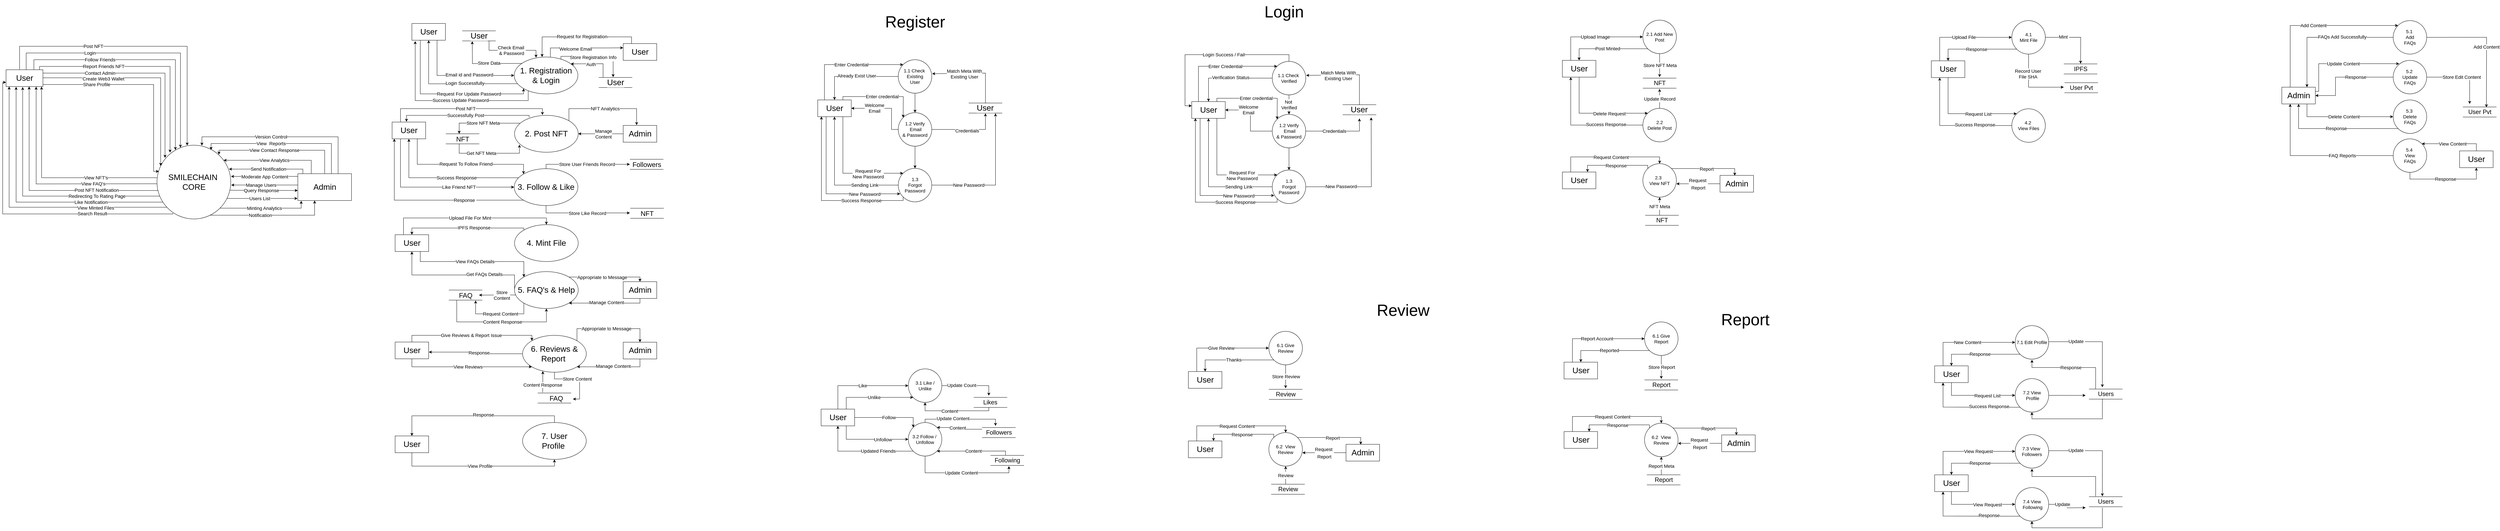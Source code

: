 <mxfile version="20.8.18" type="github">
  <diagram name="Page-1" id="5d7acffa-a066-3a61-03fe-96351882024d">
    <mxGraphModel dx="538" dy="245" grid="1" gridSize="10" guides="1" tooltips="1" connect="1" arrows="1" fold="1" page="1" pageScale="1" pageWidth="1100" pageHeight="850" background="#ffffff" math="0" shadow="0">
      <root>
        <mxCell id="0" />
        <mxCell id="1" parent="0" />
        <mxCell id="1QMK_9NGRWRiEumfAoep-103" value="View FAQ&#39;s" style="edgeStyle=orthogonalEdgeStyle;rounded=0;orthogonalLoop=1;jettySize=auto;html=1;exitX=0;exitY=0.5;exitDx=0;exitDy=0;entryX=0.816;entryY=1.011;entryDx=0;entryDy=0;entryPerimeter=0;fontSize=14;" parent="1" target="1QMK_9NGRWRiEumfAoep-128" edge="1">
          <mxGeometry x="-0.415" relative="1" as="geometry">
            <mxPoint x="490.0" y="578" as="sourcePoint" />
            <mxPoint x="129.98" y="292.85" as="targetPoint" />
            <mxPoint as="offset" />
          </mxGeometry>
        </mxCell>
        <mxCell id="1QMK_9NGRWRiEumfAoep-104" style="edgeStyle=orthogonalEdgeStyle;rounded=0;orthogonalLoop=1;jettySize=auto;html=1;fontSize=14;entryX=0.626;entryY=1;entryDx=0;entryDy=0;entryPerimeter=0;exitX=0.014;exitY=0.614;exitDx=0;exitDy=0;exitPerimeter=0;" parent="1" source="1QMK_9NGRWRiEumfAoep-117" target="1QMK_9NGRWRiEumfAoep-128" edge="1">
          <mxGeometry relative="1" as="geometry">
            <mxPoint x="300.0" y="558" as="targetPoint" />
            <mxPoint x="470" y="618" as="sourcePoint" />
            <Array as="points">
              <mxPoint x="470" y="598" />
              <mxPoint x="109" y="598" />
            </Array>
          </mxGeometry>
        </mxCell>
        <mxCell id="1QMK_9NGRWRiEumfAoep-105" value="Post NFT Notification" style="edgeLabel;html=1;align=center;verticalAlign=middle;resizable=0;points=[];fontSize=14;" parent="1QMK_9NGRWRiEumfAoep-104" vertex="1" connectable="0">
          <mxGeometry x="-0.481" y="-1" relative="1" as="geometry">
            <mxPoint x="-3" as="offset" />
          </mxGeometry>
        </mxCell>
        <mxCell id="1QMK_9NGRWRiEumfAoep-106" style="edgeStyle=orthogonalEdgeStyle;rounded=0;orthogonalLoop=1;jettySize=auto;html=1;exitX=0.038;exitY=0.69;exitDx=0;exitDy=0;entryX=0.451;entryY=1.03;entryDx=0;entryDy=0;entryPerimeter=0;fontSize=14;exitPerimeter=0;" parent="1" source="1QMK_9NGRWRiEumfAoep-117" target="1QMK_9NGRWRiEumfAoep-128" edge="1">
          <mxGeometry relative="1" as="geometry" />
        </mxCell>
        <mxCell id="1QMK_9NGRWRiEumfAoep-107" value="Redirecting To Rating Page" style="edgeLabel;html=1;align=center;verticalAlign=middle;resizable=0;points=[];fontSize=14;" parent="1QMK_9NGRWRiEumfAoep-106" vertex="1" connectable="0">
          <mxGeometry x="-0.449" relative="1" as="geometry">
            <mxPoint x="14" as="offset" />
          </mxGeometry>
        </mxCell>
        <mxCell id="1QMK_9NGRWRiEumfAoep-108" style="edgeStyle=orthogonalEdgeStyle;rounded=0;orthogonalLoop=1;jettySize=auto;html=1;exitX=0;exitY=1;exitDx=0;exitDy=0;entryX=0.084;entryY=1.003;entryDx=0;entryDy=0;entryPerimeter=0;fontSize=14;" parent="1" source="1QMK_9NGRWRiEumfAoep-117" target="1QMK_9NGRWRiEumfAoep-128" edge="1">
          <mxGeometry relative="1" as="geometry">
            <Array as="points">
              <mxPoint x="522" y="648" />
              <mxPoint x="49" y="648" />
            </Array>
          </mxGeometry>
        </mxCell>
        <mxCell id="1QMK_9NGRWRiEumfAoep-109" value="View Minted Files" style="edgeLabel;html=1;align=center;verticalAlign=middle;resizable=0;points=[];fontSize=14;" parent="1QMK_9NGRWRiEumfAoep-108" vertex="1" connectable="0">
          <mxGeometry x="-0.477" y="2" relative="1" as="geometry">
            <mxPoint as="offset" />
          </mxGeometry>
        </mxCell>
        <mxCell id="1QMK_9NGRWRiEumfAoep-110" style="edgeStyle=orthogonalEdgeStyle;rounded=0;orthogonalLoop=1;jettySize=auto;html=1;exitX=0.216;exitY=0.92;exitDx=0;exitDy=0;fontSize=14;entryX=0;entryY=0.75;entryDx=0;entryDy=0;exitPerimeter=0;" parent="1" source="1QMK_9NGRWRiEumfAoep-117" target="1QMK_9NGRWRiEumfAoep-128" edge="1">
          <mxGeometry relative="1" as="geometry">
            <mxPoint x="220" y="678.0" as="targetPoint" />
            <Array as="points">
              <mxPoint x="538" y="668" />
              <mxPoint x="30" y="668" />
              <mxPoint x="30" y="275" />
            </Array>
          </mxGeometry>
        </mxCell>
        <mxCell id="1QMK_9NGRWRiEumfAoep-111" value="Search Result" style="edgeLabel;html=1;align=center;verticalAlign=middle;resizable=0;points=[];fontSize=14;" parent="1QMK_9NGRWRiEumfAoep-110" vertex="1" connectable="0">
          <mxGeometry x="-0.467" y="-1" relative="1" as="geometry">
            <mxPoint as="offset" />
          </mxGeometry>
        </mxCell>
        <mxCell id="1QMK_9NGRWRiEumfAoep-112" style="edgeStyle=orthogonalEdgeStyle;rounded=0;orthogonalLoop=1;jettySize=auto;html=1;exitX=0.986;exitY=0.611;exitDx=0;exitDy=0;fontSize=14;exitPerimeter=0;entryX=-0.001;entryY=0.625;entryDx=0;entryDy=0;entryPerimeter=0;" parent="1" source="1QMK_9NGRWRiEumfAoep-117" target="1QMK_9NGRWRiEumfAoep-137" edge="1">
          <mxGeometry relative="1" as="geometry">
            <mxPoint x="890" y="618" as="targetPoint" />
            <Array as="points">
              <mxPoint x="720" y="597" />
            </Array>
          </mxGeometry>
        </mxCell>
        <mxCell id="1QMK_9NGRWRiEumfAoep-113" value="Query Response" style="edgeLabel;html=1;align=center;verticalAlign=middle;resizable=0;points=[];fontSize=14;" parent="1QMK_9NGRWRiEumfAoep-112" vertex="1" connectable="0">
          <mxGeometry x="-0.247" y="2" relative="1" as="geometry">
            <mxPoint x="17" y="2" as="offset" />
          </mxGeometry>
        </mxCell>
        <mxCell id="1QMK_9NGRWRiEumfAoep-114" style="edgeStyle=orthogonalEdgeStyle;rounded=0;orthogonalLoop=1;jettySize=auto;html=1;entryX=-0.007;entryY=0.922;entryDx=0;entryDy=0;entryPerimeter=0;fontSize=14;exitX=0.954;exitY=0.717;exitDx=0;exitDy=0;exitPerimeter=0;" parent="1" source="1QMK_9NGRWRiEumfAoep-117" target="1QMK_9NGRWRiEumfAoep-137" edge="1">
          <mxGeometry relative="1" as="geometry">
            <mxPoint x="740" y="648" as="sourcePoint" />
            <Array as="points">
              <mxPoint x="700" y="622" />
            </Array>
          </mxGeometry>
        </mxCell>
        <mxCell id="1QMK_9NGRWRiEumfAoep-115" value="Users List" style="edgeLabel;html=1;align=center;verticalAlign=middle;resizable=0;points=[];fontSize=14;" parent="1QMK_9NGRWRiEumfAoep-114" vertex="1" connectable="0">
          <mxGeometry x="-0.083" relative="1" as="geometry">
            <mxPoint as="offset" />
          </mxGeometry>
        </mxCell>
        <mxCell id="1QMK_9NGRWRiEumfAoep-116" value="Minting Analytics" style="edgeStyle=orthogonalEdgeStyle;rounded=0;orthogonalLoop=1;jettySize=auto;html=1;exitX=1;exitY=1;exitDx=0;exitDy=0;fontSize=14;entryX=0.057;entryY=1.011;entryDx=0;entryDy=0;entryPerimeter=0;" parent="1" source="1QMK_9NGRWRiEumfAoep-117" target="1QMK_9NGRWRiEumfAoep-137" edge="1">
          <mxGeometry relative="1" as="geometry">
            <mxPoint x="930" y="648" as="targetPoint" />
            <Array as="points">
              <mxPoint x="920" y="651" />
              <mxPoint x="920" y="629" />
            </Array>
          </mxGeometry>
        </mxCell>
        <mxCell id="1QMK_9NGRWRiEumfAoep-117" value="&lt;font style=&quot;font-size: 24px;&quot;&gt;SMILECHAIN&amp;nbsp;&lt;br&gt;CORE&lt;br&gt;&lt;/font&gt;" style="shape=ellipse;html=1;dashed=0;whitespace=wrap;aspect=fixed;perimeter=ellipsePerimeter;" parent="1" vertex="1">
          <mxGeometry x="490" y="463" width="220" height="220" as="geometry" />
        </mxCell>
        <mxCell id="1QMK_9NGRWRiEumfAoep-118" value="&lt;font style=&quot;font-size: 14px;&quot;&gt;Create Web3 Wallet&lt;/font&gt;" style="edgeStyle=orthogonalEdgeStyle;rounded=0;orthogonalLoop=1;jettySize=auto;html=1;fontSize=24;exitX=1;exitY=0.5;exitDx=0;exitDy=0;entryX=0.05;entryY=0.285;entryDx=0;entryDy=0;entryPerimeter=0;" parent="1" edge="1">
          <mxGeometry x="-0.413" relative="1" as="geometry">
            <Array as="points">
              <mxPoint x="501" y="262" />
            </Array>
            <mxPoint as="offset" />
            <mxPoint x="150" y="262.0" as="sourcePoint" />
            <mxPoint x="501" y="524.7" as="targetPoint" />
          </mxGeometry>
        </mxCell>
        <mxCell id="1QMK_9NGRWRiEumfAoep-119" value="Login" style="edgeStyle=orthogonalEdgeStyle;rounded=0;orthogonalLoop=1;jettySize=auto;html=1;exitX=0.25;exitY=0;exitDx=0;exitDy=0;fontSize=14;entryX=0.318;entryY=0.033;entryDx=0;entryDy=0;entryPerimeter=0;" parent="1" source="1QMK_9NGRWRiEumfAoep-128" target="1QMK_9NGRWRiEumfAoep-117" edge="1">
          <mxGeometry x="-0.339" relative="1" as="geometry">
            <mxPoint as="offset" />
            <mxPoint x="560" y="458" as="targetPoint" />
            <Array as="points">
              <mxPoint x="100" y="238" />
              <mxPoint x="100" y="188" />
              <mxPoint x="560" y="188" />
            </Array>
          </mxGeometry>
        </mxCell>
        <mxCell id="1QMK_9NGRWRiEumfAoep-120" style="edgeStyle=orthogonalEdgeStyle;rounded=0;orthogonalLoop=1;jettySize=auto;html=1;exitX=0.75;exitY=0;exitDx=0;exitDy=0;fontSize=14;entryX=0.236;entryY=0.065;entryDx=0;entryDy=0;entryPerimeter=0;" parent="1" edge="1">
          <mxGeometry relative="1" as="geometry">
            <mxPoint x="544.92" y="477.3" as="targetPoint" />
            <Array as="points">
              <mxPoint x="123" y="238" />
              <mxPoint x="123" y="208" />
              <mxPoint x="545" y="208" />
            </Array>
            <mxPoint x="125.5" y="238" as="sourcePoint" />
          </mxGeometry>
        </mxCell>
        <mxCell id="1QMK_9NGRWRiEumfAoep-121" value="Follow Friends" style="edgeLabel;html=1;align=center;verticalAlign=middle;resizable=0;points=[];fontSize=14;" parent="1QMK_9NGRWRiEumfAoep-120" vertex="1" connectable="0">
          <mxGeometry x="-0.001" y="1" relative="1" as="geometry">
            <mxPoint x="-132" y="1" as="offset" />
          </mxGeometry>
        </mxCell>
        <mxCell id="1QMK_9NGRWRiEumfAoep-122" style="edgeStyle=orthogonalEdgeStyle;rounded=0;orthogonalLoop=1;jettySize=auto;html=1;exitX=0.909;exitY=0;exitDx=0;exitDy=0;fontSize=14;exitPerimeter=0;" parent="1" source="1QMK_9NGRWRiEumfAoep-128" edge="1">
          <mxGeometry relative="1" as="geometry">
            <mxPoint x="150.11" y="254.9" as="sourcePoint" />
            <mxPoint x="529" y="485" as="targetPoint" />
            <Array as="points">
              <mxPoint x="140" y="228" />
              <mxPoint x="529" y="228" />
            </Array>
          </mxGeometry>
        </mxCell>
        <mxCell id="1QMK_9NGRWRiEumfAoep-123" value="Report Friends NFT" style="edgeLabel;html=1;align=center;verticalAlign=middle;resizable=0;points=[];fontSize=14;" parent="1QMK_9NGRWRiEumfAoep-122" vertex="1" connectable="0">
          <mxGeometry x="-0.118" y="2" relative="1" as="geometry">
            <mxPoint x="-89" y="2" as="offset" />
          </mxGeometry>
        </mxCell>
        <mxCell id="1QMK_9NGRWRiEumfAoep-124" value="&lt;font style=&quot;font-size: 14px;&quot;&gt;Contact Admin&lt;/font&gt;" style="edgeStyle=orthogonalEdgeStyle;rounded=0;orthogonalLoop=1;jettySize=auto;html=1;exitX=0.993;exitY=0.697;exitDx=0;exitDy=0;exitPerimeter=0;" parent="1" source="1QMK_9NGRWRiEumfAoep-128" edge="1">
          <mxGeometry x="-0.391" relative="1" as="geometry">
            <Array as="points">
              <mxPoint x="149" y="248" />
              <mxPoint x="514" y="248" />
            </Array>
            <mxPoint as="offset" />
            <mxPoint x="154" y="270.5" as="sourcePoint" />
            <mxPoint x="514" y="500.687" as="targetPoint" />
          </mxGeometry>
        </mxCell>
        <mxCell id="1QMK_9NGRWRiEumfAoep-125" value="Share Profile" style="edgeStyle=orthogonalEdgeStyle;rounded=0;orthogonalLoop=1;jettySize=auto;html=1;exitX=1;exitY=0.75;exitDx=0;exitDy=0;entryX=0.027;entryY=0.337;entryDx=0;entryDy=0;entryPerimeter=0;fontSize=14;" parent="1" edge="1">
          <mxGeometry x="-0.465" relative="1" as="geometry">
            <Array as="points">
              <mxPoint x="150" y="282" />
              <mxPoint x="480" y="282" />
              <mxPoint x="480" y="541" />
            </Array>
            <mxPoint x="150" y="279.5" as="sourcePoint" />
            <mxPoint x="495.94" y="541.14" as="targetPoint" />
            <mxPoint as="offset" />
          </mxGeometry>
        </mxCell>
        <mxCell id="1QMK_9NGRWRiEumfAoep-126" style="edgeStyle=orthogonalEdgeStyle;rounded=0;orthogonalLoop=1;jettySize=auto;html=1;exitX=0.367;exitY=-0.019;exitDx=0;exitDy=0;exitPerimeter=0;" parent="1" source="1QMK_9NGRWRiEumfAoep-128" edge="1">
          <mxGeometry relative="1" as="geometry">
            <mxPoint x="80" y="188" as="sourcePoint" />
            <mxPoint x="580" y="464" as="targetPoint" />
            <Array as="points">
              <mxPoint x="80" y="168" />
              <mxPoint x="580" y="168" />
            </Array>
          </mxGeometry>
        </mxCell>
        <mxCell id="1QMK_9NGRWRiEumfAoep-127" value="&lt;font style=&quot;font-size: 14px;&quot;&gt;Post NFT&lt;/font&gt;" style="edgeLabel;html=1;align=center;verticalAlign=middle;resizable=0;points=[];" parent="1QMK_9NGRWRiEumfAoep-126" vertex="1" connectable="0">
          <mxGeometry x="-0.088" y="2" relative="1" as="geometry">
            <mxPoint x="-106" y="2" as="offset" />
          </mxGeometry>
        </mxCell>
        <mxCell id="1QMK_9NGRWRiEumfAoep-128" value="&lt;font style=&quot;font-size: 24px;&quot;&gt;User&lt;/font&gt;" style="html=1;dashed=0;whitespace=wrap;" parent="1" vertex="1">
          <mxGeometry x="40" y="238" width="110" height="50" as="geometry" />
        </mxCell>
        <mxCell id="1QMK_9NGRWRiEumfAoep-129" value="&lt;font style=&quot;font-size: 14px;&quot;&gt;View&amp;nbsp; Reports&lt;/font&gt;" style="edgeStyle=orthogonalEdgeStyle;rounded=0;orthogonalLoop=1;jettySize=auto;html=1;exitX=0.5;exitY=0;exitDx=0;exitDy=0;entryX=0.733;entryY=0.064;entryDx=0;entryDy=0;entryPerimeter=0;" parent="1" source="1QMK_9NGRWRiEumfAoep-137" target="1QMK_9NGRWRiEumfAoep-117" edge="1">
          <mxGeometry x="0.189" relative="1" as="geometry">
            <mxPoint as="offset" />
            <Array as="points">
              <mxPoint x="1010" y="548" />
              <mxPoint x="1010" y="458" />
              <mxPoint x="651" y="458" />
            </Array>
          </mxGeometry>
        </mxCell>
        <mxCell id="1QMK_9NGRWRiEumfAoep-130" value="View Contact Response" style="edgeStyle=orthogonalEdgeStyle;rounded=0;orthogonalLoop=1;jettySize=auto;html=1;exitX=0.25;exitY=0;exitDx=0;exitDy=0;entryX=0.84;entryY=0.127;entryDx=0;entryDy=0;entryPerimeter=0;fontSize=14;" parent="1" source="1QMK_9NGRWRiEumfAoep-137" target="1QMK_9NGRWRiEumfAoep-117" edge="1">
          <mxGeometry x="0.187" relative="1" as="geometry">
            <Array as="points">
              <mxPoint x="990" y="548" />
              <mxPoint x="990" y="478" />
              <mxPoint x="675" y="478" />
            </Array>
            <mxPoint as="offset" />
          </mxGeometry>
        </mxCell>
        <mxCell id="1QMK_9NGRWRiEumfAoep-131" value="View Analytics" style="edgeStyle=orthogonalEdgeStyle;rounded=0;orthogonalLoop=1;jettySize=auto;html=1;exitX=0.25;exitY=0;exitDx=0;exitDy=0;fontSize=14;" parent="1" source="1QMK_9NGRWRiEumfAoep-137" target="1QMK_9NGRWRiEumfAoep-117" edge="1">
          <mxGeometry x="-0.004" relative="1" as="geometry">
            <Array as="points">
              <mxPoint x="950" y="508" />
            </Array>
            <mxPoint as="offset" />
          </mxGeometry>
        </mxCell>
        <mxCell id="1QMK_9NGRWRiEumfAoep-132" value="Send Notification" style="edgeStyle=orthogonalEdgeStyle;rounded=0;orthogonalLoop=1;jettySize=auto;html=1;exitX=0.094;exitY=0.021;exitDx=0;exitDy=0;entryX=0.975;entryY=0.324;entryDx=0;entryDy=0;entryPerimeter=0;fontSize=14;exitPerimeter=0;" parent="1" source="1QMK_9NGRWRiEumfAoep-137" target="1QMK_9NGRWRiEumfAoep-117" edge="1">
          <mxGeometry relative="1" as="geometry">
            <Array as="points">
              <mxPoint x="925" y="534" />
            </Array>
          </mxGeometry>
        </mxCell>
        <mxCell id="1QMK_9NGRWRiEumfAoep-133" value="Moderate App Content" style="edgeStyle=orthogonalEdgeStyle;rounded=0;orthogonalLoop=1;jettySize=auto;html=1;exitX=0.001;exitY=0.1;exitDx=0;exitDy=0;entryX=1.003;entryY=0.428;entryDx=0;entryDy=0;entryPerimeter=0;fontSize=14;exitPerimeter=0;" parent="1" source="1QMK_9NGRWRiEumfAoep-137" edge="1">
          <mxGeometry relative="1" as="geometry">
            <Array as="points" />
            <mxPoint x="909.52" y="560.68" as="sourcePoint" />
            <mxPoint x="710.66" y="556.16" as="targetPoint" />
          </mxGeometry>
        </mxCell>
        <mxCell id="1QMK_9NGRWRiEumfAoep-134" value="Version Control" style="edgeStyle=orthogonalEdgeStyle;rounded=0;orthogonalLoop=1;jettySize=auto;html=1;exitX=0.75;exitY=0;exitDx=0;exitDy=0;entryX=0.609;entryY=0.005;entryDx=0;entryDy=0;entryPerimeter=0;fontSize=14;" parent="1" source="1QMK_9NGRWRiEumfAoep-137" target="1QMK_9NGRWRiEumfAoep-117" edge="1">
          <mxGeometry x="0.144" relative="1" as="geometry">
            <Array as="points">
              <mxPoint x="1030" y="438" />
              <mxPoint x="624" y="438" />
            </Array>
            <mxPoint as="offset" />
          </mxGeometry>
        </mxCell>
        <mxCell id="1QMK_9NGRWRiEumfAoep-135" style="edgeStyle=orthogonalEdgeStyle;rounded=0;orthogonalLoop=1;jettySize=auto;html=1;exitX=0;exitY=0.5;exitDx=0;exitDy=0;entryX=1.006;entryY=0.54;entryDx=0;entryDy=0;entryPerimeter=0;fontSize=14;" parent="1" source="1QMK_9NGRWRiEumfAoep-137" target="1QMK_9NGRWRiEumfAoep-117" edge="1">
          <mxGeometry relative="1" as="geometry">
            <Array as="points">
              <mxPoint x="910" y="582" />
            </Array>
          </mxGeometry>
        </mxCell>
        <mxCell id="1QMK_9NGRWRiEumfAoep-136" value="Manage Users" style="edgeLabel;html=1;align=center;verticalAlign=middle;resizable=0;points=[];fontSize=14;" parent="1QMK_9NGRWRiEumfAoep-135" vertex="1" connectable="0">
          <mxGeometry x="0.137" relative="1" as="geometry">
            <mxPoint as="offset" />
          </mxGeometry>
        </mxCell>
        <mxCell id="1QMK_9NGRWRiEumfAoep-137" value="&lt;span style=&quot;font-size: 24px;&quot;&gt;Admin&lt;/span&gt;" style="html=1;dashed=0;whitespace=wrap;" parent="1" vertex="1">
          <mxGeometry x="910" y="548" width="160" height="80" as="geometry" />
        </mxCell>
        <mxCell id="1QMK_9NGRWRiEumfAoep-138" style="edgeStyle=orthogonalEdgeStyle;rounded=0;orthogonalLoop=1;jettySize=auto;html=1;exitX=0.038;exitY=0.69;exitDx=0;exitDy=0;entryX=0.273;entryY=1.019;entryDx=0;entryDy=0;entryPerimeter=0;fontSize=14;exitPerimeter=0;" parent="1" target="1QMK_9NGRWRiEumfAoep-128" edge="1">
          <mxGeometry relative="1" as="geometry">
            <mxPoint x="507.36" y="632.8" as="sourcePoint" />
            <mxPoint x="98.61" y="307.5" as="targetPoint" />
            <Array as="points">
              <mxPoint x="70" y="633" />
            </Array>
          </mxGeometry>
        </mxCell>
        <mxCell id="1QMK_9NGRWRiEumfAoep-139" value="Like Notification" style="edgeLabel;html=1;align=center;verticalAlign=middle;resizable=0;points=[];fontSize=14;" parent="1QMK_9NGRWRiEumfAoep-138" vertex="1" connectable="0">
          <mxGeometry x="-0.449" relative="1" as="geometry">
            <mxPoint as="offset" />
          </mxGeometry>
        </mxCell>
        <mxCell id="1QMK_9NGRWRiEumfAoep-140" value="View NFT&#39;s" style="edgeStyle=orthogonalEdgeStyle;rounded=0;orthogonalLoop=1;jettySize=auto;html=1;exitX=0;exitY=0.5;exitDx=0;exitDy=0;entryX=0.961;entryY=1.006;entryDx=0;entryDy=0;entryPerimeter=0;fontSize=14;" parent="1" target="1QMK_9NGRWRiEumfAoep-128" edge="1">
          <mxGeometry x="-0.407" relative="1" as="geometry">
            <mxPoint x="491.0" y="560" as="sourcePoint" />
            <mxPoint x="130.76" y="270.55" as="targetPoint" />
            <mxPoint as="offset" />
            <Array as="points">
              <mxPoint x="146" y="560" />
              <mxPoint x="146" y="298" />
            </Array>
          </mxGeometry>
        </mxCell>
        <mxCell id="1QMK_9NGRWRiEumfAoep-141" style="edgeStyle=orthogonalEdgeStyle;rounded=0;orthogonalLoop=1;jettySize=auto;html=1;exitX=0.719;exitY=0.949;exitDx=0;exitDy=0;fontSize=14;exitPerimeter=0;" parent="1" source="1QMK_9NGRWRiEumfAoep-117" edge="1">
          <mxGeometry relative="1" as="geometry">
            <mxPoint x="650.6" y="672" as="sourcePoint" />
            <mxPoint x="960" y="628" as="targetPoint" />
            <Array as="points">
              <mxPoint x="960" y="672" />
            </Array>
          </mxGeometry>
        </mxCell>
        <mxCell id="1QMK_9NGRWRiEumfAoep-142" value="Notification" style="edgeLabel;html=1;align=center;verticalAlign=middle;resizable=0;points=[];fontSize=14;" parent="1QMK_9NGRWRiEumfAoep-141" vertex="1" connectable="0">
          <mxGeometry x="-0.159" relative="1" as="geometry">
            <mxPoint as="offset" />
          </mxGeometry>
        </mxCell>
        <mxCell id="1QMK_9NGRWRiEumfAoep-147" style="edgeStyle=orthogonalEdgeStyle;rounded=0;orthogonalLoop=1;jettySize=auto;html=1;entryX=0.5;entryY=1;entryDx=0;entryDy=0;fontSize=14;exitX=0.053;exitY=0.724;exitDx=0;exitDy=0;exitPerimeter=0;" parent="1" source="1QMK_9NGRWRiEumfAoep-143" target="1QMK_9NGRWRiEumfAoep-144" edge="1">
          <mxGeometry relative="1" as="geometry">
            <mxPoint x="1550" y="310" as="sourcePoint" />
            <Array as="points">
              <mxPoint x="1550" y="280" />
              <mxPoint x="1300" y="280" />
            </Array>
          </mxGeometry>
        </mxCell>
        <mxCell id="1QMK_9NGRWRiEumfAoep-148" value="Login Successfully" style="edgeLabel;html=1;align=center;verticalAlign=middle;resizable=0;points=[];fontSize=14;" parent="1QMK_9NGRWRiEumfAoep-147" vertex="1" connectable="0">
          <mxGeometry x="-0.206" y="-2" relative="1" as="geometry">
            <mxPoint as="offset" />
          </mxGeometry>
        </mxCell>
        <mxCell id="1QMK_9NGRWRiEumfAoep-151" style="edgeStyle=orthogonalEdgeStyle;rounded=0;orthogonalLoop=1;jettySize=auto;html=1;exitX=0;exitY=0;exitDx=0;exitDy=0;fontSize=14;" parent="1" edge="1">
          <mxGeometry relative="1" as="geometry">
            <mxPoint x="1430" y="153" as="targetPoint" />
            <mxPoint x="1582.81" y="219.118" as="sourcePoint" />
          </mxGeometry>
        </mxCell>
        <mxCell id="1QMK_9NGRWRiEumfAoep-153" value="Store Data" style="edgeLabel;html=1;align=center;verticalAlign=middle;resizable=0;points=[];fontSize=14;" parent="1QMK_9NGRWRiEumfAoep-151" vertex="1" connectable="0">
          <mxGeometry x="-0.056" y="-2" relative="1" as="geometry">
            <mxPoint as="offset" />
          </mxGeometry>
        </mxCell>
        <mxCell id="1QMK_9NGRWRiEumfAoep-155" value="&lt;span style=&quot;font-size: 14px;&quot;&gt;Welcome Email&lt;/span&gt;" style="edgeStyle=orthogonalEdgeStyle;rounded=0;orthogonalLoop=1;jettySize=auto;html=1;fontSize=24;exitX=0.568;exitY=-0.002;exitDx=0;exitDy=0;exitPerimeter=0;entryX=0;entryY=0.25;entryDx=0;entryDy=0;" parent="1" source="1QMK_9NGRWRiEumfAoep-143" target="1QMK_9NGRWRiEumfAoep-154" edge="1">
          <mxGeometry x="-0.162" relative="1" as="geometry">
            <mxPoint x="1840" y="250" as="sourcePoint" />
            <mxPoint x="1830" y="250" as="targetPoint" />
            <Array as="points">
              <mxPoint x="1663" y="173" />
              <mxPoint x="1830" y="173" />
            </Array>
            <mxPoint as="offset" />
          </mxGeometry>
        </mxCell>
        <mxCell id="1QMK_9NGRWRiEumfAoep-163" style="edgeStyle=orthogonalEdgeStyle;rounded=0;orthogonalLoop=1;jettySize=auto;html=1;exitX=0.22;exitY=0.912;exitDx=0;exitDy=0;entryX=0.099;entryY=1.052;entryDx=0;entryDy=0;entryPerimeter=0;fontSize=14;exitPerimeter=0;" parent="1" source="1QMK_9NGRWRiEumfAoep-143" target="1QMK_9NGRWRiEumfAoep-144" edge="1">
          <mxGeometry relative="1" as="geometry">
            <Array as="points">
              <mxPoint x="1597" y="330" />
              <mxPoint x="1260" y="330" />
            </Array>
          </mxGeometry>
        </mxCell>
        <mxCell id="1QMK_9NGRWRiEumfAoep-164" value="Success Update Password" style="edgeLabel;html=1;align=center;verticalAlign=middle;resizable=0;points=[];fontSize=14;" parent="1QMK_9NGRWRiEumfAoep-163" vertex="1" connectable="0">
          <mxGeometry x="-0.148" y="-1" relative="1" as="geometry">
            <mxPoint as="offset" />
          </mxGeometry>
        </mxCell>
        <mxCell id="1QMK_9NGRWRiEumfAoep-143" value="&lt;font style=&quot;font-size: 24px;&quot;&gt;1. Registration&lt;br&gt;&amp;amp; Login&lt;/font&gt;" style="ellipse;whiteSpace=wrap;html=1;fontSize=14;" parent="1" vertex="1">
          <mxGeometry x="1555" y="200" width="190" height="110" as="geometry" />
        </mxCell>
        <mxCell id="1QMK_9NGRWRiEumfAoep-145" style="edgeStyle=orthogonalEdgeStyle;rounded=0;orthogonalLoop=1;jettySize=auto;html=1;exitX=0.75;exitY=1;exitDx=0;exitDy=0;entryX=0;entryY=0.5;entryDx=0;entryDy=0;fontSize=24;" parent="1" source="1QMK_9NGRWRiEumfAoep-144" target="1QMK_9NGRWRiEumfAoep-143" edge="1">
          <mxGeometry relative="1" as="geometry" />
        </mxCell>
        <mxCell id="1QMK_9NGRWRiEumfAoep-146" value="&lt;font style=&quot;font-size: 14px;&quot;&gt;Email id and Password&lt;/font&gt;" style="edgeLabel;html=1;align=center;verticalAlign=middle;resizable=0;points=[];fontSize=24;" parent="1QMK_9NGRWRiEumfAoep-145" vertex="1" connectable="0">
          <mxGeometry x="0.161" y="1" relative="1" as="geometry">
            <mxPoint x="6" y="-4" as="offset" />
          </mxGeometry>
        </mxCell>
        <mxCell id="1QMK_9NGRWRiEumfAoep-162" value="Request For Update Password" style="edgeStyle=orthogonalEdgeStyle;rounded=0;orthogonalLoop=1;jettySize=auto;html=1;exitX=0.25;exitY=1;exitDx=0;exitDy=0;entryX=0;entryY=1;entryDx=0;entryDy=0;fontSize=14;" parent="1" source="1QMK_9NGRWRiEumfAoep-144" target="1QMK_9NGRWRiEumfAoep-143" edge="1">
          <mxGeometry x="0.261" relative="1" as="geometry">
            <Array as="points">
              <mxPoint x="1275" y="310" />
              <mxPoint x="1583" y="310" />
            </Array>
            <mxPoint as="offset" />
          </mxGeometry>
        </mxCell>
        <mxCell id="1QMK_9NGRWRiEumfAoep-144" value="User" style="html=1;dashed=0;whitespace=wrap;fontSize=24;" parent="1" vertex="1">
          <mxGeometry x="1250" y="100" width="100" height="50" as="geometry" />
        </mxCell>
        <mxCell id="1QMK_9NGRWRiEumfAoep-150" value="&lt;font style=&quot;font-size: 24px;&quot;&gt;User&lt;/font&gt;" style="shape=link;html=1;rounded=0;fontSize=14;width=30;" parent="1" edge="1">
          <mxGeometry x="-0.002" width="100" relative="1" as="geometry">
            <mxPoint x="1400" y="137" as="sourcePoint" />
            <mxPoint x="1500" y="137" as="targetPoint" />
            <mxPoint as="offset" />
          </mxGeometry>
        </mxCell>
        <mxCell id="1QMK_9NGRWRiEumfAoep-152" value="Check Email&amp;nbsp;&lt;br&gt;&amp;amp; Password" style="endArrow=classic;html=1;rounded=0;fontSize=14;entryX=0.343;entryY=0.016;entryDx=0;entryDy=0;entryPerimeter=0;" parent="1" target="1QMK_9NGRWRiEumfAoep-143" edge="1">
          <mxGeometry width="50" height="50" relative="1" as="geometry">
            <mxPoint x="1480" y="152" as="sourcePoint" />
            <mxPoint x="1500" y="192" as="targetPoint" />
            <Array as="points">
              <mxPoint x="1480" y="180" />
              <mxPoint x="1550" y="180" />
              <mxPoint x="1620" y="180" />
              <mxPoint x="1620" y="190" />
            </Array>
          </mxGeometry>
        </mxCell>
        <mxCell id="1QMK_9NGRWRiEumfAoep-156" style="edgeStyle=orthogonalEdgeStyle;rounded=0;orthogonalLoop=1;jettySize=auto;html=1;exitX=0.25;exitY=0;exitDx=0;exitDy=0;entryX=0.438;entryY=-0.001;entryDx=0;entryDy=0;entryPerimeter=0;fontSize=14;" parent="1" source="1QMK_9NGRWRiEumfAoep-154" target="1QMK_9NGRWRiEumfAoep-143" edge="1">
          <mxGeometry relative="1" as="geometry" />
        </mxCell>
        <mxCell id="1QMK_9NGRWRiEumfAoep-157" value="Request for Registration" style="edgeLabel;html=1;align=center;verticalAlign=middle;resizable=0;points=[];fontSize=14;" parent="1QMK_9NGRWRiEumfAoep-156" vertex="1" connectable="0">
          <mxGeometry x="-0.031" y="-1" relative="1" as="geometry">
            <mxPoint as="offset" />
          </mxGeometry>
        </mxCell>
        <mxCell id="1QMK_9NGRWRiEumfAoep-154" value="User" style="html=1;dashed=0;whitespace=wrap;fontSize=24;" parent="1" vertex="1">
          <mxGeometry x="1880" y="160" width="100" height="50" as="geometry" />
        </mxCell>
        <mxCell id="1QMK_9NGRWRiEumfAoep-158" value="&lt;font style=&quot;font-size: 24px;&quot;&gt;User&lt;/font&gt;" style="shape=link;html=1;rounded=0;fontSize=14;width=30;" parent="1" edge="1">
          <mxGeometry x="-0.002" width="100" relative="1" as="geometry">
            <mxPoint x="1807" y="276" as="sourcePoint" />
            <mxPoint x="1907" y="276" as="targetPoint" />
            <mxPoint as="offset" />
          </mxGeometry>
        </mxCell>
        <mxCell id="1QMK_9NGRWRiEumfAoep-159" value="" style="endArrow=classic;html=1;rounded=0;fontSize=14;entryX=0.888;entryY=0.186;entryDx=0;entryDy=0;entryPerimeter=0;" parent="1" target="1QMK_9NGRWRiEumfAoep-143" edge="1">
          <mxGeometry width="50" height="50" relative="1" as="geometry">
            <mxPoint x="1820" y="260" as="sourcePoint" />
            <mxPoint x="1730" y="220.0" as="targetPoint" />
            <Array as="points">
              <mxPoint x="1820" y="240" />
              <mxPoint x="1820" y="220" />
            </Array>
          </mxGeometry>
        </mxCell>
        <mxCell id="1QMK_9NGRWRiEumfAoep-160" value="Auth" style="edgeLabel;html=1;align=center;verticalAlign=middle;resizable=0;points=[];fontSize=14;" parent="1QMK_9NGRWRiEumfAoep-159" vertex="1" connectable="0">
          <mxGeometry x="-0.015" relative="1" as="geometry">
            <mxPoint x="-9" y="2" as="offset" />
          </mxGeometry>
        </mxCell>
        <mxCell id="1QMK_9NGRWRiEumfAoep-161" value="&lt;span style=&quot;font-size: 14px;&quot;&gt;Store Registration Info&lt;/span&gt;" style="edgeStyle=orthogonalEdgeStyle;rounded=0;orthogonalLoop=1;jettySize=auto;html=1;fontSize=24;exitX=0.733;exitY=0.057;exitDx=0;exitDy=0;exitPerimeter=0;" parent="1" source="1QMK_9NGRWRiEumfAoep-143" edge="1">
          <mxGeometry x="-0.08" relative="1" as="geometry">
            <mxPoint x="1694.65" y="201.96" as="sourcePoint" />
            <mxPoint x="1850" y="260" as="targetPoint" />
            <Array as="points">
              <mxPoint x="1694" y="198" />
              <mxPoint x="1850" y="198" />
            </Array>
            <mxPoint as="offset" />
          </mxGeometry>
        </mxCell>
        <mxCell id="1QMK_9NGRWRiEumfAoep-187" style="edgeStyle=orthogonalEdgeStyle;rounded=0;orthogonalLoop=1;jettySize=auto;html=1;exitX=0.069;exitY=0.246;exitDx=0;exitDy=0;entryX=0.5;entryY=1;entryDx=0;entryDy=0;fontSize=14;exitPerimeter=0;" parent="1" source="1QMK_9NGRWRiEumfAoep-165" target="1QMK_9NGRWRiEumfAoep-171" edge="1">
          <mxGeometry relative="1" as="geometry">
            <Array as="points">
              <mxPoint x="1555" y="560" />
              <mxPoint x="1241" y="560" />
            </Array>
          </mxGeometry>
        </mxCell>
        <mxCell id="1QMK_9NGRWRiEumfAoep-188" value="Success Response" style="edgeLabel;html=1;align=center;verticalAlign=middle;resizable=0;points=[];fontSize=14;" parent="1QMK_9NGRWRiEumfAoep-187" vertex="1" connectable="0">
          <mxGeometry x="-0.165" relative="1" as="geometry">
            <mxPoint as="offset" />
          </mxGeometry>
        </mxCell>
        <mxCell id="1QMK_9NGRWRiEumfAoep-190" style="edgeStyle=orthogonalEdgeStyle;rounded=0;orthogonalLoop=1;jettySize=auto;html=1;exitX=0;exitY=1;exitDx=0;exitDy=0;entryX=0.066;entryY=0.997;entryDx=0;entryDy=0;entryPerimeter=0;fontSize=14;" parent="1" source="1QMK_9NGRWRiEumfAoep-165" target="1QMK_9NGRWRiEumfAoep-171" edge="1">
          <mxGeometry relative="1" as="geometry" />
        </mxCell>
        <mxCell id="1QMK_9NGRWRiEumfAoep-191" value="Response&amp;nbsp;" style="edgeLabel;html=1;align=center;verticalAlign=middle;resizable=0;points=[];fontSize=14;" parent="1QMK_9NGRWRiEumfAoep-190" vertex="1" connectable="0">
          <mxGeometry x="-0.382" relative="1" as="geometry">
            <mxPoint as="offset" />
          </mxGeometry>
        </mxCell>
        <mxCell id="1QMK_9NGRWRiEumfAoep-193" style="edgeStyle=orthogonalEdgeStyle;rounded=0;orthogonalLoop=1;jettySize=auto;html=1;exitX=0.5;exitY=0;exitDx=0;exitDy=0;fontSize=14;" parent="1" source="1QMK_9NGRWRiEumfAoep-165" edge="1">
          <mxGeometry relative="1" as="geometry">
            <mxPoint x="1900" y="520" as="targetPoint" />
            <mxPoint x="1650" y="527" as="sourcePoint" />
            <Array as="points">
              <mxPoint x="1650" y="520" />
              <mxPoint x="1900" y="520" />
            </Array>
          </mxGeometry>
        </mxCell>
        <mxCell id="1QMK_9NGRWRiEumfAoep-194" value="Store User Friends Record" style="edgeLabel;html=1;align=center;verticalAlign=middle;resizable=0;points=[];fontSize=14;" parent="1QMK_9NGRWRiEumfAoep-193" vertex="1" connectable="0">
          <mxGeometry x="0.027" relative="1" as="geometry">
            <mxPoint as="offset" />
          </mxGeometry>
        </mxCell>
        <mxCell id="1QMK_9NGRWRiEumfAoep-198" style="edgeStyle=orthogonalEdgeStyle;rounded=0;orthogonalLoop=1;jettySize=auto;html=1;exitX=0.5;exitY=1;exitDx=0;exitDy=0;fontSize=14;" parent="1" edge="1">
          <mxGeometry relative="1" as="geometry">
            <mxPoint x="1900" y="665" as="targetPoint" />
            <mxPoint x="1650" y="642" as="sourcePoint" />
            <Array as="points">
              <mxPoint x="1650" y="665" />
              <mxPoint x="1900" y="665" />
            </Array>
          </mxGeometry>
        </mxCell>
        <mxCell id="1QMK_9NGRWRiEumfAoep-165" value="&lt;span style=&quot;font-size: 24px;&quot;&gt;3. Follow &amp;amp; Like&lt;/span&gt;" style="ellipse;whiteSpace=wrap;html=1;fontSize=14;" parent="1" vertex="1">
          <mxGeometry x="1555" y="533" width="190" height="110" as="geometry" />
        </mxCell>
        <mxCell id="1QMK_9NGRWRiEumfAoep-174" value="Successfully Post" style="edgeStyle=orthogonalEdgeStyle;rounded=0;orthogonalLoop=1;jettySize=auto;html=1;exitX=0.229;exitY=0.056;exitDx=0;exitDy=0;entryX=0.429;entryY=-0.018;entryDx=0;entryDy=0;entryPerimeter=0;fontSize=14;exitPerimeter=0;" parent="1" source="1QMK_9NGRWRiEumfAoep-166" target="1QMK_9NGRWRiEumfAoep-171" edge="1">
          <mxGeometry relative="1" as="geometry">
            <Array as="points">
              <mxPoint x="1600" y="374" />
              <mxPoint x="1234" y="374" />
            </Array>
          </mxGeometry>
        </mxCell>
        <mxCell id="1QMK_9NGRWRiEumfAoep-176" style="edgeStyle=orthogonalEdgeStyle;rounded=0;orthogonalLoop=1;jettySize=auto;html=1;exitX=0.085;exitY=0.213;exitDx=0;exitDy=0;fontSize=20;exitPerimeter=0;" parent="1" source="1QMK_9NGRWRiEumfAoep-166" edge="1">
          <mxGeometry relative="1" as="geometry">
            <mxPoint x="1391" y="429" as="targetPoint" />
            <Array as="points">
              <mxPoint x="1556" y="397" />
              <mxPoint x="1391" y="397" />
            </Array>
          </mxGeometry>
        </mxCell>
        <mxCell id="1QMK_9NGRWRiEumfAoep-177" value="&lt;font style=&quot;font-size: 14px;&quot;&gt;Store NFT Meta&lt;/font&gt;" style="edgeLabel;html=1;align=center;verticalAlign=middle;resizable=0;points=[];fontSize=20;" parent="1QMK_9NGRWRiEumfAoep-176" vertex="1" connectable="0">
          <mxGeometry x="0.132" y="2" relative="1" as="geometry">
            <mxPoint x="10" y="-5" as="offset" />
          </mxGeometry>
        </mxCell>
        <mxCell id="1QMK_9NGRWRiEumfAoep-182" value="NFT Analytics" style="edgeStyle=orthogonalEdgeStyle;rounded=0;orthogonalLoop=1;jettySize=auto;html=1;exitX=1;exitY=0;exitDx=0;exitDy=0;entryX=0.395;entryY=-0.019;entryDx=0;entryDy=0;fontSize=14;entryPerimeter=0;" parent="1" source="1QMK_9NGRWRiEumfAoep-166" target="1QMK_9NGRWRiEumfAoep-181" edge="1">
          <mxGeometry relative="1" as="geometry">
            <Array as="points">
              <mxPoint x="1718" y="354" />
              <mxPoint x="1920" y="354" />
              <mxPoint x="1920" y="403" />
            </Array>
          </mxGeometry>
        </mxCell>
        <mxCell id="1QMK_9NGRWRiEumfAoep-166" value="&lt;span style=&quot;font-size: 24px;&quot;&gt;2. Post NFT&lt;/span&gt;" style="ellipse;whiteSpace=wrap;html=1;fontSize=14;" parent="1" vertex="1">
          <mxGeometry x="1556" y="374" width="190" height="110" as="geometry" />
        </mxCell>
        <mxCell id="1QMK_9NGRWRiEumfAoep-202" style="edgeStyle=orthogonalEdgeStyle;rounded=0;orthogonalLoop=1;jettySize=auto;html=1;exitX=0;exitY=0;exitDx=0;exitDy=0;entryX=0.5;entryY=0;entryDx=0;entryDy=0;fontSize=14;" parent="1" source="1QMK_9NGRWRiEumfAoep-167" target="1QMK_9NGRWRiEumfAoep-200" edge="1">
          <mxGeometry relative="1" as="geometry">
            <Array as="points">
              <mxPoint x="1584" y="710" />
              <mxPoint x="1250" y="710" />
            </Array>
          </mxGeometry>
        </mxCell>
        <mxCell id="1QMK_9NGRWRiEumfAoep-203" value="IPFS Response" style="edgeLabel;html=1;align=center;verticalAlign=middle;resizable=0;points=[];fontSize=14;" parent="1QMK_9NGRWRiEumfAoep-202" vertex="1" connectable="0">
          <mxGeometry x="-0.14" y="-1" relative="1" as="geometry">
            <mxPoint as="offset" />
          </mxGeometry>
        </mxCell>
        <mxCell id="1QMK_9NGRWRiEumfAoep-167" value="&lt;span style=&quot;font-size: 24px;&quot;&gt;4. Mint File&lt;/span&gt;" style="ellipse;whiteSpace=wrap;html=1;fontSize=14;" parent="1" vertex="1">
          <mxGeometry x="1556" y="700" width="190" height="110" as="geometry" />
        </mxCell>
        <mxCell id="1QMK_9NGRWRiEumfAoep-205" style="edgeStyle=orthogonalEdgeStyle;rounded=0;orthogonalLoop=1;jettySize=auto;html=1;exitX=0;exitY=0.5;exitDx=0;exitDy=0;entryX=0.5;entryY=1;entryDx=0;entryDy=0;fontSize=14;" parent="1" source="1QMK_9NGRWRiEumfAoep-168" target="1QMK_9NGRWRiEumfAoep-200" edge="1">
          <mxGeometry relative="1" as="geometry">
            <Array as="points">
              <mxPoint x="1556" y="850" />
              <mxPoint x="1250" y="850" />
            </Array>
          </mxGeometry>
        </mxCell>
        <mxCell id="1QMK_9NGRWRiEumfAoep-206" value="Get FAQs Details" style="edgeLabel;html=1;align=center;verticalAlign=middle;resizable=0;points=[];fontSize=14;" parent="1QMK_9NGRWRiEumfAoep-205" vertex="1" connectable="0">
          <mxGeometry x="-0.358" y="-2" relative="1" as="geometry">
            <mxPoint as="offset" />
          </mxGeometry>
        </mxCell>
        <mxCell id="1QMK_9NGRWRiEumfAoep-210" style="edgeStyle=orthogonalEdgeStyle;rounded=0;orthogonalLoop=1;jettySize=auto;html=1;exitX=0;exitY=1;exitDx=0;exitDy=0;fontSize=14;" parent="1" edge="1">
          <mxGeometry relative="1" as="geometry">
            <mxPoint x="1440" y="926" as="targetPoint" />
            <mxPoint x="1583.825" y="929.891" as="sourcePoint" />
            <Array as="points">
              <mxPoint x="1584" y="966" />
              <mxPoint x="1440" y="966" />
            </Array>
          </mxGeometry>
        </mxCell>
        <mxCell id="1QMK_9NGRWRiEumfAoep-211" value="Request Content" style="edgeLabel;html=1;align=center;verticalAlign=middle;resizable=0;points=[];fontSize=14;" parent="1QMK_9NGRWRiEumfAoep-210" vertex="1" connectable="0">
          <mxGeometry x="-0.035" relative="1" as="geometry">
            <mxPoint as="offset" />
          </mxGeometry>
        </mxCell>
        <mxCell id="1QMK_9NGRWRiEumfAoep-212" style="edgeStyle=orthogonalEdgeStyle;rounded=0;orthogonalLoop=1;jettySize=auto;html=1;exitX=0.018;exitY=0.633;exitDx=0;exitDy=0;fontSize=14;exitPerimeter=0;" parent="1" source="1QMK_9NGRWRiEumfAoep-168" edge="1">
          <mxGeometry relative="1" as="geometry">
            <mxPoint x="1450" y="910" as="targetPoint" />
            <Array as="points">
              <mxPoint x="1556" y="910" />
            </Array>
          </mxGeometry>
        </mxCell>
        <mxCell id="1QMK_9NGRWRiEumfAoep-213" value="Store&lt;br&gt;Content" style="edgeLabel;html=1;align=center;verticalAlign=middle;resizable=0;points=[];fontSize=14;" parent="1QMK_9NGRWRiEumfAoep-212" vertex="1" connectable="0">
          <mxGeometry x="-0.23" relative="1" as="geometry">
            <mxPoint as="offset" />
          </mxGeometry>
        </mxCell>
        <mxCell id="1QMK_9NGRWRiEumfAoep-219" style="edgeStyle=orthogonalEdgeStyle;rounded=0;orthogonalLoop=1;jettySize=auto;html=1;exitX=1;exitY=0;exitDx=0;exitDy=0;entryX=0.5;entryY=0;entryDx=0;entryDy=0;fontSize=14;" parent="1" source="1QMK_9NGRWRiEumfAoep-168" target="1QMK_9NGRWRiEumfAoep-216" edge="1">
          <mxGeometry relative="1" as="geometry">
            <Array as="points">
              <mxPoint x="1930" y="856" />
            </Array>
          </mxGeometry>
        </mxCell>
        <mxCell id="1QMK_9NGRWRiEumfAoep-220" value="Appropriate to Message" style="edgeLabel;html=1;align=center;verticalAlign=middle;resizable=0;points=[];fontSize=14;" parent="1QMK_9NGRWRiEumfAoep-219" vertex="1" connectable="0">
          <mxGeometry x="-0.126" y="-1" relative="1" as="geometry">
            <mxPoint as="offset" />
          </mxGeometry>
        </mxCell>
        <mxCell id="1QMK_9NGRWRiEumfAoep-168" value="&lt;span style=&quot;font-size: 24px;&quot;&gt;5. FAQ&#39;s &amp;amp; Help&lt;/span&gt;" style="ellipse;whiteSpace=wrap;html=1;fontSize=14;" parent="1" vertex="1">
          <mxGeometry x="1556" y="840" width="190" height="110" as="geometry" />
        </mxCell>
        <mxCell id="1QMK_9NGRWRiEumfAoep-223" style="edgeStyle=orthogonalEdgeStyle;rounded=0;orthogonalLoop=1;jettySize=auto;html=1;exitX=0;exitY=0.5;exitDx=0;exitDy=0;fontSize=14;entryX=1.005;entryY=0.599;entryDx=0;entryDy=0;entryPerimeter=0;" parent="1" source="1QMK_9NGRWRiEumfAoep-169" target="1QMK_9NGRWRiEumfAoep-221" edge="1">
          <mxGeometry relative="1" as="geometry">
            <mxPoint x="1310" y="1070" as="targetPoint" />
            <Array as="points">
              <mxPoint x="1440" y="1085" />
              <mxPoint x="1440" y="1080" />
              <mxPoint x="1310" y="1080" />
            </Array>
          </mxGeometry>
        </mxCell>
        <mxCell id="1QMK_9NGRWRiEumfAoep-224" value="Response" style="edgeLabel;html=1;align=center;verticalAlign=middle;resizable=0;points=[];fontSize=14;" parent="1QMK_9NGRWRiEumfAoep-223" vertex="1" connectable="0">
          <mxGeometry x="-0.082" y="-3" relative="1" as="geometry">
            <mxPoint as="offset" />
          </mxGeometry>
        </mxCell>
        <mxCell id="1QMK_9NGRWRiEumfAoep-230" style="edgeStyle=orthogonalEdgeStyle;rounded=0;orthogonalLoop=1;jettySize=auto;html=1;exitX=1;exitY=0;exitDx=0;exitDy=0;entryX=0.5;entryY=0;entryDx=0;entryDy=0;fontSize=14;" parent="1" source="1QMK_9NGRWRiEumfAoep-169" target="1QMK_9NGRWRiEumfAoep-229" edge="1">
          <mxGeometry relative="1" as="geometry">
            <Array as="points">
              <mxPoint x="1742" y="1010" />
              <mxPoint x="1930" y="1010" />
            </Array>
          </mxGeometry>
        </mxCell>
        <mxCell id="1QMK_9NGRWRiEumfAoep-239" value="Store Content" style="edgeStyle=orthogonalEdgeStyle;rounded=0;orthogonalLoop=1;jettySize=auto;html=1;exitX=0.5;exitY=1;exitDx=0;exitDy=0;fontSize=14;" parent="1" source="1QMK_9NGRWRiEumfAoep-169" edge="1">
          <mxGeometry relative="1" as="geometry">
            <mxPoint x="1730" y="1220" as="targetPoint" />
            <Array as="points">
              <mxPoint x="1675" y="1160" />
              <mxPoint x="1750" y="1160" />
              <mxPoint x="1750" y="1220" />
            </Array>
          </mxGeometry>
        </mxCell>
        <mxCell id="1QMK_9NGRWRiEumfAoep-169" value="&lt;span style=&quot;font-size: 24px;&quot;&gt;6. Reviews &amp;amp; Report&amp;nbsp;&lt;/span&gt;" style="ellipse;whiteSpace=wrap;html=1;fontSize=14;" parent="1" vertex="1">
          <mxGeometry x="1580" y="1030" width="190" height="110" as="geometry" />
        </mxCell>
        <mxCell id="1QMK_9NGRWRiEumfAoep-172" style="edgeStyle=orthogonalEdgeStyle;rounded=0;orthogonalLoop=1;jettySize=auto;html=1;exitX=0.25;exitY=0;exitDx=0;exitDy=0;entryX=0.438;entryY=-0.01;entryDx=0;entryDy=0;entryPerimeter=0;fontSize=14;" parent="1" source="1QMK_9NGRWRiEumfAoep-171" target="1QMK_9NGRWRiEumfAoep-166" edge="1">
          <mxGeometry relative="1" as="geometry">
            <Array as="points">
              <mxPoint x="1216" y="354" />
              <mxPoint x="1639" y="354" />
            </Array>
          </mxGeometry>
        </mxCell>
        <mxCell id="1QMK_9NGRWRiEumfAoep-173" value="Post NFT" style="edgeLabel;html=1;align=center;verticalAlign=middle;resizable=0;points=[];fontSize=14;" parent="1QMK_9NGRWRiEumfAoep-172" vertex="1" connectable="0">
          <mxGeometry x="0.129" y="-3" relative="1" as="geometry">
            <mxPoint x="-38" y="-3" as="offset" />
          </mxGeometry>
        </mxCell>
        <mxCell id="1QMK_9NGRWRiEumfAoep-185" style="edgeStyle=orthogonalEdgeStyle;rounded=0;orthogonalLoop=1;jettySize=auto;html=1;exitX=0.75;exitY=1;exitDx=0;exitDy=0;entryX=0;entryY=0;entryDx=0;entryDy=0;fontSize=14;" parent="1" source="1QMK_9NGRWRiEumfAoep-171" target="1QMK_9NGRWRiEumfAoep-165" edge="1">
          <mxGeometry relative="1" as="geometry">
            <Array as="points">
              <mxPoint x="1266" y="520" />
              <mxPoint x="1583" y="520" />
            </Array>
          </mxGeometry>
        </mxCell>
        <mxCell id="1QMK_9NGRWRiEumfAoep-186" value="Request To Follow Friend" style="edgeLabel;html=1;align=center;verticalAlign=middle;resizable=0;points=[];fontSize=14;" parent="1QMK_9NGRWRiEumfAoep-185" vertex="1" connectable="0">
          <mxGeometry x="0.046" y="1" relative="1" as="geometry">
            <mxPoint as="offset" />
          </mxGeometry>
        </mxCell>
        <mxCell id="1QMK_9NGRWRiEumfAoep-189" value="Like Friend NFT" style="edgeStyle=orthogonalEdgeStyle;rounded=0;orthogonalLoop=1;jettySize=auto;html=1;exitX=0.25;exitY=1;exitDx=0;exitDy=0;entryX=0;entryY=0.5;entryDx=0;entryDy=0;fontSize=14;" parent="1" source="1QMK_9NGRWRiEumfAoep-171" target="1QMK_9NGRWRiEumfAoep-165" edge="1">
          <mxGeometry x="0.317" relative="1" as="geometry">
            <mxPoint as="offset" />
          </mxGeometry>
        </mxCell>
        <mxCell id="1QMK_9NGRWRiEumfAoep-171" value="User" style="html=1;dashed=0;whitespace=wrap;fontSize=24;" parent="1" vertex="1">
          <mxGeometry x="1191" y="394" width="100" height="50" as="geometry" />
        </mxCell>
        <mxCell id="1QMK_9NGRWRiEumfAoep-175" value="&lt;font style=&quot;font-size: 20px;&quot;&gt;NFT&lt;/font&gt;" style="shape=link;html=1;rounded=0;fontSize=14;width=30;" parent="1" edge="1">
          <mxGeometry x="-0.002" width="100" relative="1" as="geometry">
            <mxPoint x="1351" y="444" as="sourcePoint" />
            <mxPoint x="1451" y="444" as="targetPoint" />
            <mxPoint as="offset" />
          </mxGeometry>
        </mxCell>
        <mxCell id="1QMK_9NGRWRiEumfAoep-178" style="edgeStyle=orthogonalEdgeStyle;rounded=0;orthogonalLoop=1;jettySize=auto;html=1;fontSize=20;entryX=0.077;entryY=0.794;entryDx=0;entryDy=0;entryPerimeter=0;" parent="1" target="1QMK_9NGRWRiEumfAoep-166" edge="1">
          <mxGeometry relative="1" as="geometry">
            <mxPoint x="1571" y="519" as="targetPoint" />
            <mxPoint x="1391" y="459" as="sourcePoint" />
            <Array as="points">
              <mxPoint x="1391" y="487" />
              <mxPoint x="1571" y="487" />
            </Array>
          </mxGeometry>
        </mxCell>
        <mxCell id="1QMK_9NGRWRiEumfAoep-179" value="&lt;font style=&quot;font-size: 14px;&quot;&gt;Get NFT Meta&lt;/font&gt;" style="edgeLabel;html=1;align=center;verticalAlign=middle;resizable=0;points=[];fontSize=20;" parent="1QMK_9NGRWRiEumfAoep-178" vertex="1" connectable="0">
          <mxGeometry x="0.132" y="2" relative="1" as="geometry">
            <mxPoint x="-38" y="-1" as="offset" />
          </mxGeometry>
        </mxCell>
        <mxCell id="1QMK_9NGRWRiEumfAoep-183" style="edgeStyle=orthogonalEdgeStyle;rounded=0;orthogonalLoop=1;jettySize=auto;html=1;exitX=0;exitY=0.5;exitDx=0;exitDy=0;fontSize=14;" parent="1" source="1QMK_9NGRWRiEumfAoep-181" target="1QMK_9NGRWRiEumfAoep-166" edge="1">
          <mxGeometry relative="1" as="geometry" />
        </mxCell>
        <mxCell id="1QMK_9NGRWRiEumfAoep-184" value="Manage&lt;br&gt;Content" style="edgeLabel;html=1;align=center;verticalAlign=middle;resizable=0;points=[];fontSize=14;" parent="1QMK_9NGRWRiEumfAoep-183" vertex="1" connectable="0">
          <mxGeometry x="0.294" y="1" relative="1" as="geometry">
            <mxPoint x="27" y="-1" as="offset" />
          </mxGeometry>
        </mxCell>
        <mxCell id="1QMK_9NGRWRiEumfAoep-181" value="Admin" style="html=1;dashed=0;whitespace=wrap;fontSize=24;" parent="1" vertex="1">
          <mxGeometry x="1880" y="404" width="100" height="50" as="geometry" />
        </mxCell>
        <mxCell id="1QMK_9NGRWRiEumfAoep-192" value="&lt;font style=&quot;font-size: 20px;&quot;&gt;Followers&lt;/font&gt;" style="shape=link;html=1;rounded=0;fontSize=14;width=30;" parent="1" edge="1">
          <mxGeometry width="100" relative="1" as="geometry">
            <mxPoint x="1900" y="520.0" as="sourcePoint" />
            <mxPoint x="2000" y="520.0" as="targetPoint" />
            <mxPoint as="offset" />
          </mxGeometry>
        </mxCell>
        <mxCell id="1QMK_9NGRWRiEumfAoep-196" value="Store Like Record" style="edgeLabel;html=1;align=center;verticalAlign=middle;resizable=0;points=[];fontSize=14;" parent="1" vertex="1" connectable="0">
          <mxGeometry x="1773.207" y="666.034" as="geometry" />
        </mxCell>
        <mxCell id="1QMK_9NGRWRiEumfAoep-197" value="&lt;font style=&quot;font-size: 20px;&quot;&gt;NFT&lt;/font&gt;" style="shape=link;html=1;rounded=0;fontSize=14;width=30;" parent="1" edge="1">
          <mxGeometry width="100" relative="1" as="geometry">
            <mxPoint x="1901" y="666.0" as="sourcePoint" />
            <mxPoint x="2001" y="666.0" as="targetPoint" />
            <mxPoint as="offset" />
          </mxGeometry>
        </mxCell>
        <mxCell id="1QMK_9NGRWRiEumfAoep-201" value="Upload File For Mint" style="edgeStyle=orthogonalEdgeStyle;rounded=0;orthogonalLoop=1;jettySize=auto;html=1;exitX=0.25;exitY=0;exitDx=0;exitDy=0;entryX=0.5;entryY=0;entryDx=0;entryDy=0;fontSize=14;" parent="1" source="1QMK_9NGRWRiEumfAoep-200" target="1QMK_9NGRWRiEumfAoep-167" edge="1">
          <mxGeometry relative="1" as="geometry" />
        </mxCell>
        <mxCell id="1QMK_9NGRWRiEumfAoep-204" value="View FAQs Details" style="edgeStyle=orthogonalEdgeStyle;rounded=0;orthogonalLoop=1;jettySize=auto;html=1;exitX=0.75;exitY=1;exitDx=0;exitDy=0;entryX=0;entryY=0;entryDx=0;entryDy=0;fontSize=14;" parent="1" source="1QMK_9NGRWRiEumfAoep-200" target="1QMK_9NGRWRiEumfAoep-168" edge="1">
          <mxGeometry relative="1" as="geometry" />
        </mxCell>
        <mxCell id="1QMK_9NGRWRiEumfAoep-200" value="User" style="html=1;dashed=0;whitespace=wrap;fontSize=24;" parent="1" vertex="1">
          <mxGeometry x="1200" y="730" width="100" height="50" as="geometry" />
        </mxCell>
        <mxCell id="1QMK_9NGRWRiEumfAoep-207" value="&lt;font style=&quot;font-size: 20px;&quot;&gt;FAQ&lt;/font&gt;" style="shape=link;html=1;rounded=0;fontSize=14;width=30;" parent="1" edge="1">
          <mxGeometry width="100" relative="1" as="geometry">
            <mxPoint x="1360" y="910.0" as="sourcePoint" />
            <mxPoint x="1460" y="910.0" as="targetPoint" />
            <mxPoint as="offset" />
          </mxGeometry>
        </mxCell>
        <mxCell id="1QMK_9NGRWRiEumfAoep-214" style="edgeStyle=orthogonalEdgeStyle;rounded=0;orthogonalLoop=1;jettySize=auto;html=1;exitX=0;exitY=1;exitDx=0;exitDy=0;fontSize=14;entryX=0.5;entryY=1;entryDx=0;entryDy=0;" parent="1" target="1QMK_9NGRWRiEumfAoep-168" edge="1">
          <mxGeometry relative="1" as="geometry">
            <mxPoint x="1240" y="921" as="targetPoint" />
            <mxPoint x="1383.788" y="924.87" as="sourcePoint" />
            <Array as="points">
              <mxPoint x="1384" y="990" />
              <mxPoint x="1651" y="990" />
            </Array>
          </mxGeometry>
        </mxCell>
        <mxCell id="1QMK_9NGRWRiEumfAoep-215" value="Content Response" style="edgeLabel;html=1;align=center;verticalAlign=middle;resizable=0;points=[];fontSize=14;" parent="1QMK_9NGRWRiEumfAoep-214" vertex="1" connectable="0">
          <mxGeometry x="-0.035" relative="1" as="geometry">
            <mxPoint x="22" as="offset" />
          </mxGeometry>
        </mxCell>
        <mxCell id="1QMK_9NGRWRiEumfAoep-217" style="edgeStyle=orthogonalEdgeStyle;rounded=0;orthogonalLoop=1;jettySize=auto;html=1;exitX=0.5;exitY=1;exitDx=0;exitDy=0;entryX=1;entryY=1;entryDx=0;entryDy=0;fontSize=14;" parent="1" source="1QMK_9NGRWRiEumfAoep-216" target="1QMK_9NGRWRiEumfAoep-168" edge="1">
          <mxGeometry relative="1" as="geometry">
            <Array as="points">
              <mxPoint x="1930" y="934" />
            </Array>
          </mxGeometry>
        </mxCell>
        <mxCell id="1QMK_9NGRWRiEumfAoep-218" value="Manage Content" style="edgeLabel;html=1;align=center;verticalAlign=middle;resizable=0;points=[];fontSize=14;" parent="1QMK_9NGRWRiEumfAoep-217" vertex="1" connectable="0">
          <mxGeometry x="-0.167" y="-2" relative="1" as="geometry">
            <mxPoint x="-20" as="offset" />
          </mxGeometry>
        </mxCell>
        <mxCell id="1QMK_9NGRWRiEumfAoep-216" value="Admin" style="html=1;dashed=0;whitespace=wrap;fontSize=24;" parent="1" vertex="1">
          <mxGeometry x="1880" y="870" width="100" height="50" as="geometry" />
        </mxCell>
        <mxCell id="1QMK_9NGRWRiEumfAoep-222" value="Give Reviews &amp;amp; Report Issue" style="edgeStyle=orthogonalEdgeStyle;rounded=0;orthogonalLoop=1;jettySize=auto;html=1;exitX=0.5;exitY=0;exitDx=0;exitDy=0;entryX=0;entryY=0;entryDx=0;entryDy=0;fontSize=14;" parent="1" source="1QMK_9NGRWRiEumfAoep-221" target="1QMK_9NGRWRiEumfAoep-169" edge="1">
          <mxGeometry relative="1" as="geometry">
            <Array as="points">
              <mxPoint x="1250" y="1030" />
              <mxPoint x="1608" y="1030" />
            </Array>
          </mxGeometry>
        </mxCell>
        <mxCell id="1QMK_9NGRWRiEumfAoep-226" value="View Reviews" style="edgeStyle=orthogonalEdgeStyle;rounded=0;orthogonalLoop=1;jettySize=auto;html=1;exitX=0.5;exitY=1;exitDx=0;exitDy=0;entryX=0;entryY=1;entryDx=0;entryDy=0;fontSize=14;" parent="1" source="1QMK_9NGRWRiEumfAoep-221" target="1QMK_9NGRWRiEumfAoep-169" edge="1">
          <mxGeometry relative="1" as="geometry" />
        </mxCell>
        <mxCell id="1QMK_9NGRWRiEumfAoep-221" value="User" style="html=1;dashed=0;whitespace=wrap;fontSize=24;" parent="1" vertex="1">
          <mxGeometry x="1200" y="1050" width="100" height="50" as="geometry" />
        </mxCell>
        <mxCell id="1QMK_9NGRWRiEumfAoep-227" value="Appropriate to Message" style="edgeLabel;html=1;align=center;verticalAlign=middle;resizable=0;points=[];fontSize=14;" parent="1" vertex="1" connectable="0">
          <mxGeometry x="1829.572" y="1010.002" as="geometry" />
        </mxCell>
        <mxCell id="1QMK_9NGRWRiEumfAoep-231" value="&#xa;&lt;span style=&quot;color: rgb(0, 0, 0); font-family: Helvetica; font-size: 14px; font-style: normal; font-variant-ligatures: normal; font-variant-caps: normal; font-weight: 400; letter-spacing: normal; orphans: 2; text-align: center; text-indent: 0px; text-transform: none; widows: 2; word-spacing: 0px; -webkit-text-stroke-width: 0px; background-color: rgb(255, 255, 255); text-decoration-thickness: initial; text-decoration-style: initial; text-decoration-color: initial; float: none; display: inline !important;&quot;&gt;Manage Content&lt;/span&gt;&#xa;&#xa;" style="edgeStyle=orthogonalEdgeStyle;rounded=0;orthogonalLoop=1;jettySize=auto;html=1;exitX=0.5;exitY=1;exitDx=0;exitDy=0;entryX=1;entryY=1;entryDx=0;entryDy=0;fontSize=14;" parent="1" source="1QMK_9NGRWRiEumfAoep-229" target="1QMK_9NGRWRiEumfAoep-169" edge="1">
          <mxGeometry x="-0.021" y="6" relative="1" as="geometry">
            <mxPoint as="offset" />
          </mxGeometry>
        </mxCell>
        <mxCell id="1QMK_9NGRWRiEumfAoep-229" value="Admin" style="html=1;dashed=0;whitespace=wrap;fontSize=24;" parent="1" vertex="1">
          <mxGeometry x="1880" y="1050.49" width="100" height="50" as="geometry" />
        </mxCell>
        <mxCell id="1QMK_9NGRWRiEumfAoep-232" value="&lt;font style=&quot;font-size: 20px;&quot;&gt;FAQ&lt;/font&gt;" style="shape=link;html=1;rounded=0;fontSize=14;width=30;" parent="1" edge="1">
          <mxGeometry x="0.1" width="100" relative="1" as="geometry">
            <mxPoint x="1625" y="1217" as="sourcePoint" />
            <mxPoint x="1725" y="1217" as="targetPoint" />
            <mxPoint as="offset" />
          </mxGeometry>
        </mxCell>
        <mxCell id="1QMK_9NGRWRiEumfAoep-237" value="" style="endArrow=classic;html=1;rounded=0;fontSize=14;entryX=0.318;entryY=0.971;entryDx=0;entryDy=0;entryPerimeter=0;" parent="1" target="1QMK_9NGRWRiEumfAoep-169" edge="1">
          <mxGeometry width="50" height="50" relative="1" as="geometry">
            <mxPoint x="1640" y="1200" as="sourcePoint" />
            <mxPoint x="1730" y="1110" as="targetPoint" />
          </mxGeometry>
        </mxCell>
        <mxCell id="1QMK_9NGRWRiEumfAoep-238" value="Content Response" style="edgeLabel;html=1;align=center;verticalAlign=middle;resizable=0;points=[];fontSize=14;" parent="1QMK_9NGRWRiEumfAoep-237" vertex="1" connectable="0">
          <mxGeometry x="-0.294" relative="1" as="geometry">
            <mxPoint as="offset" />
          </mxGeometry>
        </mxCell>
        <mxCell id="1QMK_9NGRWRiEumfAoep-409" value="Enter Credential" style="edgeStyle=orthogonalEdgeStyle;rounded=0;orthogonalLoop=1;jettySize=auto;html=1;exitX=0.25;exitY=0;exitDx=0;exitDy=0;entryX=0;entryY=0;entryDx=0;entryDy=0;fontSize=14;" parent="1" source="1QMK_9NGRWRiEumfAoep-335" target="1QMK_9NGRWRiEumfAoep-408" edge="1">
          <mxGeometry x="0.104" relative="1" as="geometry">
            <Array as="points">
              <mxPoint x="2480" y="328" />
              <mxPoint x="2480" y="223" />
            </Array>
            <mxPoint as="offset" />
          </mxGeometry>
        </mxCell>
        <mxCell id="1QMK_9NGRWRiEumfAoep-417" value="Enter credential" style="edgeStyle=orthogonalEdgeStyle;rounded=0;orthogonalLoop=1;jettySize=auto;html=1;exitX=0.75;exitY=0;exitDx=0;exitDy=0;entryX=0;entryY=0;entryDx=0;entryDy=0;fontSize=14;" parent="1" source="1QMK_9NGRWRiEumfAoep-335" target="1QMK_9NGRWRiEumfAoep-415" edge="1">
          <mxGeometry relative="1" as="geometry">
            <Array as="points">
              <mxPoint x="2535" y="318" />
              <mxPoint x="2715" y="318" />
              <mxPoint x="2715" y="328" />
              <mxPoint x="2715" y="328" />
            </Array>
          </mxGeometry>
        </mxCell>
        <mxCell id="1QMK_9NGRWRiEumfAoep-428" value="Request For &lt;br&gt;New Password" style="edgeStyle=orthogonalEdgeStyle;rounded=0;orthogonalLoop=1;jettySize=auto;html=1;exitX=0.75;exitY=1;exitDx=0;exitDy=0;entryX=0;entryY=0;entryDx=0;entryDy=0;fontSize=14;" parent="1" source="1QMK_9NGRWRiEumfAoep-335" target="1QMK_9NGRWRiEumfAoep-426" edge="1">
          <mxGeometry x="0.399" y="-1" relative="1" as="geometry">
            <Array as="points">
              <mxPoint x="2535" y="547" />
            </Array>
            <mxPoint as="offset" />
          </mxGeometry>
        </mxCell>
        <mxCell id="1QMK_9NGRWRiEumfAoep-430" value="New Password" style="edgeStyle=orthogonalEdgeStyle;rounded=0;orthogonalLoop=1;jettySize=auto;html=1;exitX=0.25;exitY=1;exitDx=0;exitDy=0;entryX=0.059;entryY=0.769;entryDx=0;entryDy=0;entryPerimeter=0;fontSize=14;" parent="1" source="1QMK_9NGRWRiEumfAoep-335" target="1QMK_9NGRWRiEumfAoep-426" edge="1">
          <mxGeometry x="0.527" y="-1" relative="1" as="geometry">
            <Array as="points">
              <mxPoint x="2485" y="608" />
              <mxPoint x="2706" y="608" />
            </Array>
            <mxPoint as="offset" />
          </mxGeometry>
        </mxCell>
        <mxCell id="1QMK_9NGRWRiEumfAoep-335" value="User" style="html=1;dashed=0;whitespace=wrap;fontSize=24;" parent="1" vertex="1">
          <mxGeometry x="2460" y="328" width="100" height="50" as="geometry" />
        </mxCell>
        <mxCell id="1QMK_9NGRWRiEumfAoep-410" style="edgeStyle=orthogonalEdgeStyle;rounded=0;orthogonalLoop=1;jettySize=auto;html=1;exitX=0;exitY=0.5;exitDx=0;exitDy=0;entryX=0.5;entryY=0;entryDx=0;entryDy=0;fontSize=14;" parent="1" source="1QMK_9NGRWRiEumfAoep-408" target="1QMK_9NGRWRiEumfAoep-335" edge="1">
          <mxGeometry relative="1" as="geometry" />
        </mxCell>
        <mxCell id="1QMK_9NGRWRiEumfAoep-411" value="Already Exist User" style="edgeLabel;html=1;align=center;verticalAlign=middle;resizable=0;points=[];fontSize=14;" parent="1QMK_9NGRWRiEumfAoep-410" vertex="1" connectable="0">
          <mxGeometry x="-0.043" y="-2" relative="1" as="geometry">
            <mxPoint as="offset" />
          </mxGeometry>
        </mxCell>
        <mxCell id="1QMK_9NGRWRiEumfAoep-416" value="" style="edgeStyle=orthogonalEdgeStyle;rounded=0;orthogonalLoop=1;jettySize=auto;html=1;fontSize=14;" parent="1" source="1QMK_9NGRWRiEumfAoep-408" target="1QMK_9NGRWRiEumfAoep-415" edge="1">
          <mxGeometry relative="1" as="geometry" />
        </mxCell>
        <mxCell id="1QMK_9NGRWRiEumfAoep-408" value="1.1 Check&amp;nbsp;&lt;br&gt;Existing&lt;br&gt;User" style="ellipse;whiteSpace=wrap;html=1;aspect=fixed;fontSize=14;" parent="1" vertex="1">
          <mxGeometry x="2700" y="208" width="100" height="100" as="geometry" />
        </mxCell>
        <mxCell id="1QMK_9NGRWRiEumfAoep-412" value="&lt;font style=&quot;font-size: 24px;&quot;&gt;User&lt;/font&gt;" style="shape=link;html=1;rounded=0;fontSize=14;width=30;" parent="1" edge="1">
          <mxGeometry width="100" relative="1" as="geometry">
            <mxPoint x="2910" y="352.23" as="sourcePoint" />
            <mxPoint x="3010" y="352.23" as="targetPoint" />
            <mxPoint x="-1" as="offset" />
          </mxGeometry>
        </mxCell>
        <mxCell id="1QMK_9NGRWRiEumfAoep-413" value="" style="endArrow=classic;html=1;rounded=0;fontSize=14;entryX=1.01;entryY=0.418;entryDx=0;entryDy=0;entryPerimeter=0;" parent="1" target="1QMK_9NGRWRiEumfAoep-408" edge="1">
          <mxGeometry width="50" height="50" relative="1" as="geometry">
            <mxPoint x="2960" y="338" as="sourcePoint" />
            <mxPoint x="2780" y="248" as="targetPoint" />
            <Array as="points">
              <mxPoint x="2960" y="248" />
            </Array>
          </mxGeometry>
        </mxCell>
        <mxCell id="1QMK_9NGRWRiEumfAoep-414" value="Match Meta With&lt;br&gt;Existing User" style="edgeLabel;html=1;align=center;verticalAlign=middle;resizable=0;points=[];fontSize=14;" parent="1QMK_9NGRWRiEumfAoep-413" vertex="1" connectable="0">
          <mxGeometry x="0.233" y="1" relative="1" as="geometry">
            <mxPoint as="offset" />
          </mxGeometry>
        </mxCell>
        <mxCell id="1QMK_9NGRWRiEumfAoep-418" style="edgeStyle=orthogonalEdgeStyle;rounded=0;orthogonalLoop=1;jettySize=auto;html=1;exitX=0;exitY=0.5;exitDx=0;exitDy=0;fontSize=14;" parent="1" source="1QMK_9NGRWRiEumfAoep-415" target="1QMK_9NGRWRiEumfAoep-335" edge="1">
          <mxGeometry relative="1" as="geometry">
            <Array as="points">
              <mxPoint x="2680" y="416" />
              <mxPoint x="2680" y="353" />
            </Array>
          </mxGeometry>
        </mxCell>
        <mxCell id="1QMK_9NGRWRiEumfAoep-419" value="Welcome&lt;br&gt;Email" style="edgeLabel;html=1;align=center;verticalAlign=middle;resizable=0;points=[];fontSize=14;" parent="1QMK_9NGRWRiEumfAoep-418" vertex="1" connectable="0">
          <mxGeometry x="0.319" y="-1" relative="1" as="geometry">
            <mxPoint as="offset" />
          </mxGeometry>
        </mxCell>
        <mxCell id="1QMK_9NGRWRiEumfAoep-427" value="" style="edgeStyle=orthogonalEdgeStyle;rounded=0;orthogonalLoop=1;jettySize=auto;html=1;fontSize=14;" parent="1" source="1QMK_9NGRWRiEumfAoep-415" target="1QMK_9NGRWRiEumfAoep-426" edge="1">
          <mxGeometry relative="1" as="geometry" />
        </mxCell>
        <mxCell id="1QMK_9NGRWRiEumfAoep-432" value="&#xa;&lt;span style=&quot;color: rgb(0, 0, 0); font-family: Helvetica; font-size: 14px; font-style: normal; font-variant-ligatures: normal; font-variant-caps: normal; font-weight: 400; letter-spacing: normal; orphans: 2; text-align: center; text-indent: 0px; text-transform: none; widows: 2; word-spacing: 0px; -webkit-text-stroke-width: 0px; background-color: rgb(255, 255, 255); text-decoration-thickness: initial; text-decoration-style: initial; text-decoration-color: initial; float: none; display: inline !important;&quot;&gt;Credentials&lt;/span&gt;&#xa;&#xa;" style="edgeStyle=orthogonalEdgeStyle;rounded=0;orthogonalLoop=1;jettySize=auto;html=1;exitX=1;exitY=0.5;exitDx=0;exitDy=0;fontSize=14;" parent="1" source="1QMK_9NGRWRiEumfAoep-415" edge="1">
          <mxGeometry x="0.01" y="-12" relative="1" as="geometry">
            <mxPoint x="2960" y="368" as="targetPoint" />
            <Array as="points">
              <mxPoint x="2960" y="416" />
            </Array>
            <mxPoint as="offset" />
          </mxGeometry>
        </mxCell>
        <mxCell id="1QMK_9NGRWRiEumfAoep-415" value="1.2 Verify&lt;br&gt;&amp;nbsp;Email&lt;br&gt;&amp;amp; Password" style="ellipse;whiteSpace=wrap;html=1;aspect=fixed;fontSize=14;" parent="1" vertex="1">
          <mxGeometry x="2700" y="366" width="100" height="100" as="geometry" />
        </mxCell>
        <mxCell id="1QMK_9NGRWRiEumfAoep-429" value="Sending Link" style="edgeStyle=orthogonalEdgeStyle;rounded=0;orthogonalLoop=1;jettySize=auto;html=1;exitX=0;exitY=0.5;exitDx=0;exitDy=0;entryX=0.5;entryY=1;entryDx=0;entryDy=0;fontSize=14;" parent="1" source="1QMK_9NGRWRiEumfAoep-426" target="1QMK_9NGRWRiEumfAoep-335" edge="1">
          <mxGeometry x="-0.492" relative="1" as="geometry">
            <mxPoint as="offset" />
          </mxGeometry>
        </mxCell>
        <mxCell id="1QMK_9NGRWRiEumfAoep-431" value="Success Response" style="edgeStyle=orthogonalEdgeStyle;rounded=0;orthogonalLoop=1;jettySize=auto;html=1;exitX=0;exitY=1;exitDx=0;exitDy=0;entryX=0.11;entryY=0.989;entryDx=0;entryDy=0;entryPerimeter=0;fontSize=14;" parent="1" source="1QMK_9NGRWRiEumfAoep-426" target="1QMK_9NGRWRiEumfAoep-335" edge="1">
          <mxGeometry x="-0.464" relative="1" as="geometry">
            <Array as="points">
              <mxPoint x="2715" y="628" />
              <mxPoint x="2471" y="628" />
            </Array>
            <mxPoint as="offset" />
          </mxGeometry>
        </mxCell>
        <mxCell id="zU1GkxqpTQePuPwBEOr7-33" value="&lt;font style=&quot;font-size: 14px;&quot;&gt;New Password&lt;/font&gt;" style="edgeStyle=orthogonalEdgeStyle;rounded=0;orthogonalLoop=1;jettySize=auto;html=1;exitX=1;exitY=0.5;exitDx=0;exitDy=0;" parent="1" source="1QMK_9NGRWRiEumfAoep-426" edge="1">
          <mxGeometry x="-0.455" relative="1" as="geometry">
            <mxPoint x="2990" y="368" as="targetPoint" />
            <Array as="points">
              <mxPoint x="2990" y="582" />
            </Array>
            <mxPoint as="offset" />
          </mxGeometry>
        </mxCell>
        <mxCell id="1QMK_9NGRWRiEumfAoep-426" value="1.3 &lt;br&gt;Forgot&lt;br&gt;Password" style="ellipse;whiteSpace=wrap;html=1;aspect=fixed;fontSize=14;" parent="1" vertex="1">
          <mxGeometry x="2700" y="532" width="100" height="100" as="geometry" />
        </mxCell>
        <mxCell id="1QMK_9NGRWRiEumfAoep-453" value="Upload Image" style="edgeStyle=orthogonalEdgeStyle;rounded=0;orthogonalLoop=1;jettySize=auto;html=1;exitX=0.25;exitY=0;exitDx=0;exitDy=0;entryX=0;entryY=0.5;entryDx=0;entryDy=0;fontSize=14;" parent="1" source="1QMK_9NGRWRiEumfAoep-437" target="1QMK_9NGRWRiEumfAoep-441" edge="1">
          <mxGeometry relative="1" as="geometry" />
        </mxCell>
        <mxCell id="1QMK_9NGRWRiEumfAoep-458" value="&lt;font style=&quot;font-size: 14px;&quot;&gt;Delete Request&lt;/font&gt;" style="edgeStyle=orthogonalEdgeStyle;rounded=0;orthogonalLoop=1;jettySize=auto;html=1;entryX=0;entryY=0;entryDx=0;entryDy=0;fontSize=18;" parent="1" source="1QMK_9NGRWRiEumfAoep-437" target="1QMK_9NGRWRiEumfAoep-449" edge="1">
          <mxGeometry x="0.266" relative="1" as="geometry">
            <Array as="points">
              <mxPoint x="4730" y="368" />
            </Array>
            <mxPoint as="offset" />
          </mxGeometry>
        </mxCell>
        <mxCell id="1QMK_9NGRWRiEumfAoep-437" value="User" style="html=1;dashed=0;whitespace=wrap;fontSize=24;" parent="1" vertex="1">
          <mxGeometry x="4680" y="210" width="100" height="50" as="geometry" />
        </mxCell>
        <mxCell id="1QMK_9NGRWRiEumfAoep-454" value="Post Minted" style="edgeStyle=orthogonalEdgeStyle;rounded=0;orthogonalLoop=1;jettySize=auto;html=1;exitX=0;exitY=1;exitDx=0;exitDy=0;entryX=0.5;entryY=0;entryDx=0;entryDy=0;fontSize=14;" parent="1" source="1QMK_9NGRWRiEumfAoep-441" target="1QMK_9NGRWRiEumfAoep-437" edge="1">
          <mxGeometry relative="1" as="geometry" />
        </mxCell>
        <mxCell id="1QMK_9NGRWRiEumfAoep-457" value="Store NFT Meta" style="edgeStyle=orthogonalEdgeStyle;rounded=0;orthogonalLoop=1;jettySize=auto;html=1;exitX=0.5;exitY=1;exitDx=0;exitDy=0;fontSize=14;" parent="1" source="1QMK_9NGRWRiEumfAoep-441" edge="1">
          <mxGeometry relative="1" as="geometry">
            <mxPoint x="4970" y="260" as="targetPoint" />
          </mxGeometry>
        </mxCell>
        <mxCell id="1QMK_9NGRWRiEumfAoep-441" value="2.1 Add New&lt;br&gt;Post" style="ellipse;whiteSpace=wrap;html=1;aspect=fixed;fontSize=14;" parent="1" vertex="1">
          <mxGeometry x="4920" y="90" width="100" height="100" as="geometry" />
        </mxCell>
        <mxCell id="1QMK_9NGRWRiEumfAoep-459" value="&lt;font style=&quot;font-size: 14px;&quot;&gt;Success Response&lt;/font&gt;" style="edgeStyle=orthogonalEdgeStyle;rounded=0;orthogonalLoop=1;jettySize=auto;html=1;exitX=0;exitY=0.5;exitDx=0;exitDy=0;entryX=0.25;entryY=1;entryDx=0;entryDy=0;fontSize=18;" parent="1" source="1QMK_9NGRWRiEumfAoep-449" target="1QMK_9NGRWRiEumfAoep-437" edge="1">
          <mxGeometry x="-0.386" y="-3" relative="1" as="geometry">
            <mxPoint as="offset" />
          </mxGeometry>
        </mxCell>
        <mxCell id="1QMK_9NGRWRiEumfAoep-460" value="&lt;font style=&quot;font-size: 14px;&quot;&gt;Update Record&lt;/font&gt;" style="edgeStyle=orthogonalEdgeStyle;rounded=0;orthogonalLoop=1;jettySize=auto;html=1;exitX=0.5;exitY=0;exitDx=0;exitDy=0;fontSize=18;" parent="1" source="1QMK_9NGRWRiEumfAoep-449" edge="1">
          <mxGeometry relative="1" as="geometry">
            <mxPoint x="4970" y="295" as="targetPoint" />
            <mxPoint x="4970" y="348" as="sourcePoint" />
          </mxGeometry>
        </mxCell>
        <mxCell id="1QMK_9NGRWRiEumfAoep-449" value="2.2 &lt;br&gt;Delete Post" style="ellipse;whiteSpace=wrap;html=1;aspect=fixed;fontSize=14;" parent="1" vertex="1">
          <mxGeometry x="4920" y="353" width="100" height="100" as="geometry" />
        </mxCell>
        <mxCell id="1QMK_9NGRWRiEumfAoep-464" value="&lt;font style=&quot;font-size: 14px;&quot;&gt;Response&lt;/font&gt;" style="edgeStyle=orthogonalEdgeStyle;rounded=0;orthogonalLoop=1;jettySize=auto;html=1;exitX=0;exitY=0;exitDx=0;exitDy=0;entryX=0.75;entryY=0;entryDx=0;entryDy=0;fontSize=18;" parent="1" source="1QMK_9NGRWRiEumfAoep-452" target="1QMK_9NGRWRiEumfAoep-461" edge="1">
          <mxGeometry relative="1" as="geometry">
            <Array as="points">
              <mxPoint x="4935" y="523" />
              <mxPoint x="4755" y="523" />
            </Array>
          </mxGeometry>
        </mxCell>
        <mxCell id="1QMK_9NGRWRiEumfAoep-467" value="&lt;font style=&quot;font-size: 14px;&quot;&gt;Report&lt;/font&gt;" style="edgeStyle=orthogonalEdgeStyle;rounded=0;orthogonalLoop=1;jettySize=auto;html=1;exitX=1;exitY=0;exitDx=0;exitDy=0;entryX=0.439;entryY=0.015;entryDx=0;entryDy=0;entryPerimeter=0;fontSize=18;" parent="1" source="1QMK_9NGRWRiEumfAoep-452" target="1QMK_9NGRWRiEumfAoep-462" edge="1">
          <mxGeometry relative="1" as="geometry" />
        </mxCell>
        <mxCell id="1QMK_9NGRWRiEumfAoep-452" value="2.3&amp;nbsp;&amp;nbsp;&lt;br&gt;View NFT" style="ellipse;whiteSpace=wrap;html=1;aspect=fixed;fontSize=14;" parent="1" vertex="1">
          <mxGeometry x="4920" y="518" width="100" height="100" as="geometry" />
        </mxCell>
        <mxCell id="1QMK_9NGRWRiEumfAoep-455" value="&lt;font style=&quot;font-size: 18px;&quot;&gt;NFT&lt;/font&gt;" style="shape=link;html=1;rounded=0;fontSize=14;width=30;" parent="1" edge="1">
          <mxGeometry width="100" relative="1" as="geometry">
            <mxPoint x="4920" y="278" as="sourcePoint" />
            <mxPoint x="5020" y="278" as="targetPoint" />
            <mxPoint as="offset" />
          </mxGeometry>
        </mxCell>
        <mxCell id="1QMK_9NGRWRiEumfAoep-463" value="&lt;font style=&quot;font-size: 14px;&quot;&gt;Request Content&lt;/font&gt;" style="edgeStyle=orthogonalEdgeStyle;rounded=0;orthogonalLoop=1;jettySize=auto;html=1;exitX=0.25;exitY=0;exitDx=0;exitDy=0;entryX=0.5;entryY=0;entryDx=0;entryDy=0;fontSize=18;" parent="1" source="1QMK_9NGRWRiEumfAoep-461" target="1QMK_9NGRWRiEumfAoep-452" edge="1">
          <mxGeometry relative="1" as="geometry" />
        </mxCell>
        <mxCell id="1QMK_9NGRWRiEumfAoep-461" value="User" style="html=1;dashed=0;whitespace=wrap;fontSize=24;" parent="1" vertex="1">
          <mxGeometry x="4680" y="543" width="100" height="50" as="geometry" />
        </mxCell>
        <mxCell id="1QMK_9NGRWRiEumfAoep-466" value="&lt;font style=&quot;font-size: 14px;&quot;&gt;Request&amp;nbsp;&lt;br&gt;Report&lt;/font&gt;" style="edgeStyle=orthogonalEdgeStyle;rounded=0;orthogonalLoop=1;jettySize=auto;html=1;exitX=0;exitY=0.5;exitDx=0;exitDy=0;entryX=1;entryY=0.602;entryDx=0;entryDy=0;entryPerimeter=0;fontSize=18;" parent="1" source="1QMK_9NGRWRiEumfAoep-462" target="1QMK_9NGRWRiEumfAoep-452" edge="1">
          <mxGeometry relative="1" as="geometry" />
        </mxCell>
        <mxCell id="1QMK_9NGRWRiEumfAoep-462" value="Admin" style="html=1;dashed=0;whitespace=wrap;fontSize=24;" parent="1" vertex="1">
          <mxGeometry x="5150" y="553" width="100" height="50" as="geometry" />
        </mxCell>
        <mxCell id="1QMK_9NGRWRiEumfAoep-468" value="&lt;font style=&quot;font-size: 18px;&quot;&gt;NFT&lt;/font&gt;" style="shape=link;html=1;rounded=0;fontSize=14;width=30;" parent="1" edge="1">
          <mxGeometry width="100" relative="1" as="geometry">
            <mxPoint x="4927" y="687" as="sourcePoint" />
            <mxPoint x="5027" y="687" as="targetPoint" />
            <mxPoint as="offset" />
          </mxGeometry>
        </mxCell>
        <mxCell id="1QMK_9NGRWRiEumfAoep-469" value="&lt;font style=&quot;font-size: 14px;&quot;&gt;NFT Meta&lt;/font&gt;" style="endArrow=classic;html=1;rounded=0;fontSize=18;entryX=0.5;entryY=1;entryDx=0;entryDy=0;" parent="1" target="1QMK_9NGRWRiEumfAoep-452" edge="1">
          <mxGeometry width="50" height="50" relative="1" as="geometry">
            <mxPoint x="4970" y="672" as="sourcePoint" />
            <mxPoint x="4970" y="625" as="targetPoint" />
          </mxGeometry>
        </mxCell>
        <mxCell id="1QMK_9NGRWRiEumfAoep-470" value="Upload File" style="edgeStyle=orthogonalEdgeStyle;rounded=0;orthogonalLoop=1;jettySize=auto;html=1;exitX=0.25;exitY=0;exitDx=0;exitDy=0;entryX=0;entryY=0.5;entryDx=0;entryDy=0;fontSize=14;" parent="1" source="1QMK_9NGRWRiEumfAoep-472" target="1QMK_9NGRWRiEumfAoep-475" edge="1">
          <mxGeometry relative="1" as="geometry" />
        </mxCell>
        <mxCell id="1QMK_9NGRWRiEumfAoep-471" value="&lt;font style=&quot;font-size: 14px;&quot;&gt;Request List&lt;/font&gt;" style="edgeStyle=orthogonalEdgeStyle;rounded=0;orthogonalLoop=1;jettySize=auto;html=1;entryX=0;entryY=0;entryDx=0;entryDy=0;fontSize=18;" parent="1" source="1QMK_9NGRWRiEumfAoep-472" target="1QMK_9NGRWRiEumfAoep-478" edge="1">
          <mxGeometry x="0.266" relative="1" as="geometry">
            <Array as="points">
              <mxPoint x="5830" y="369.33" />
            </Array>
            <mxPoint as="offset" />
          </mxGeometry>
        </mxCell>
        <mxCell id="1QMK_9NGRWRiEumfAoep-472" value="User" style="html=1;dashed=0;whitespace=wrap;fontSize=24;" parent="1" vertex="1">
          <mxGeometry x="5780" y="211.33" width="100" height="50" as="geometry" />
        </mxCell>
        <mxCell id="1QMK_9NGRWRiEumfAoep-473" value="Response" style="edgeStyle=orthogonalEdgeStyle;rounded=0;orthogonalLoop=1;jettySize=auto;html=1;exitX=0;exitY=1;exitDx=0;exitDy=0;entryX=0.5;entryY=0;entryDx=0;entryDy=0;fontSize=14;" parent="1" source="1QMK_9NGRWRiEumfAoep-475" target="1QMK_9NGRWRiEumfAoep-472" edge="1">
          <mxGeometry relative="1" as="geometry" />
        </mxCell>
        <mxCell id="1QMK_9NGRWRiEumfAoep-474" value="Mint&amp;nbsp;" style="edgeStyle=orthogonalEdgeStyle;rounded=0;orthogonalLoop=1;jettySize=auto;html=1;exitX=1;exitY=0.5;exitDx=0;exitDy=0;fontSize=14;" parent="1" source="1QMK_9NGRWRiEumfAoep-475" edge="1">
          <mxGeometry x="-0.401" y="1" relative="1" as="geometry">
            <mxPoint x="6225" y="220" as="targetPoint" />
            <mxPoint as="offset" />
          </mxGeometry>
        </mxCell>
        <mxCell id="1QMK_9NGRWRiEumfAoep-491" value="Record User&amp;nbsp;&lt;br&gt;File SHA&amp;nbsp;" style="edgeStyle=orthogonalEdgeStyle;rounded=0;orthogonalLoop=1;jettySize=auto;html=1;exitX=0.5;exitY=1;exitDx=0;exitDy=0;fontSize=14;" parent="1" source="1QMK_9NGRWRiEumfAoep-475" edge="1">
          <mxGeometry x="-0.424" relative="1" as="geometry">
            <mxPoint x="6175" y="290" as="targetPoint" />
            <Array as="points">
              <mxPoint x="6070" y="290" />
            </Array>
            <mxPoint as="offset" />
          </mxGeometry>
        </mxCell>
        <mxCell id="1QMK_9NGRWRiEumfAoep-475" value="4.1&lt;br&gt;Mint File" style="ellipse;whiteSpace=wrap;html=1;aspect=fixed;fontSize=14;" parent="1" vertex="1">
          <mxGeometry x="6020" y="91.33" width="100" height="100" as="geometry" />
        </mxCell>
        <mxCell id="1QMK_9NGRWRiEumfAoep-476" value="&lt;font style=&quot;font-size: 14px;&quot;&gt;Success Response&lt;/font&gt;" style="edgeStyle=orthogonalEdgeStyle;rounded=0;orthogonalLoop=1;jettySize=auto;html=1;exitX=0;exitY=0.5;exitDx=0;exitDy=0;entryX=0.25;entryY=1;entryDx=0;entryDy=0;fontSize=18;" parent="1" source="1QMK_9NGRWRiEumfAoep-478" target="1QMK_9NGRWRiEumfAoep-472" edge="1">
          <mxGeometry x="-0.386" y="-3" relative="1" as="geometry">
            <mxPoint as="offset" />
          </mxGeometry>
        </mxCell>
        <mxCell id="1QMK_9NGRWRiEumfAoep-478" value="4.2&amp;nbsp;&lt;br&gt;View Files" style="ellipse;whiteSpace=wrap;html=1;aspect=fixed;fontSize=14;" parent="1" vertex="1">
          <mxGeometry x="6020" y="354.33" width="100" height="100" as="geometry" />
        </mxCell>
        <mxCell id="1QMK_9NGRWRiEumfAoep-482" value="&lt;font style=&quot;font-size: 18px;&quot;&gt;IPFS&lt;/font&gt;" style="shape=link;html=1;rounded=0;fontSize=14;width=30;" parent="1" edge="1">
          <mxGeometry width="100" relative="1" as="geometry">
            <mxPoint x="6175" y="235.62" as="sourcePoint" />
            <mxPoint x="6275" y="235.62" as="targetPoint" />
            <mxPoint as="offset" />
          </mxGeometry>
        </mxCell>
        <mxCell id="1QMK_9NGRWRiEumfAoep-490" value="&lt;font style=&quot;font-size: 18px;&quot;&gt;User Pvt&lt;/font&gt;" style="shape=link;html=1;rounded=0;fontSize=14;width=30;" parent="1" edge="1">
          <mxGeometry width="100" relative="1" as="geometry">
            <mxPoint x="6177" y="291.62" as="sourcePoint" />
            <mxPoint x="6277" y="291.62" as="targetPoint" />
            <mxPoint as="offset" />
          </mxGeometry>
        </mxCell>
        <mxCell id="1QMK_9NGRWRiEumfAoep-518" value="View Content" style="edgeStyle=orthogonalEdgeStyle;rounded=0;orthogonalLoop=1;jettySize=auto;html=1;exitX=0.5;exitY=0;exitDx=0;exitDy=0;entryX=1;entryY=0;entryDx=0;entryDy=0;fontSize=14;" parent="1" source="1QMK_9NGRWRiEumfAoep-494" target="1QMK_9NGRWRiEumfAoep-505" edge="1">
          <mxGeometry relative="1" as="geometry" />
        </mxCell>
        <mxCell id="1QMK_9NGRWRiEumfAoep-494" value="User" style="html=1;dashed=0;whitespace=wrap;fontSize=24;" parent="1" vertex="1">
          <mxGeometry x="7355" y="480" width="100" height="50" as="geometry" />
        </mxCell>
        <mxCell id="1QMK_9NGRWRiEumfAoep-508" value="FAQs Add Successfully" style="edgeStyle=orthogonalEdgeStyle;rounded=0;orthogonalLoop=1;jettySize=auto;html=1;exitX=0;exitY=0.5;exitDx=0;exitDy=0;entryX=0.75;entryY=0;entryDx=0;entryDy=0;fontSize=14;" parent="1" source="1QMK_9NGRWRiEumfAoep-498" target="1QMK_9NGRWRiEumfAoep-506" edge="1">
          <mxGeometry x="-0.251" y="-1" relative="1" as="geometry">
            <mxPoint as="offset" />
          </mxGeometry>
        </mxCell>
        <mxCell id="1QMK_9NGRWRiEumfAoep-514" value="Add Content" style="edgeStyle=orthogonalEdgeStyle;rounded=0;orthogonalLoop=1;jettySize=auto;html=1;exitX=1;exitY=0.5;exitDx=0;exitDy=0;fontSize=14;" parent="1" source="1QMK_9NGRWRiEumfAoep-498" edge="1">
          <mxGeometry x="0.069" relative="1" as="geometry">
            <mxPoint x="7435" y="350" as="targetPoint" />
            <mxPoint as="offset" />
          </mxGeometry>
        </mxCell>
        <mxCell id="1QMK_9NGRWRiEumfAoep-498" value="5.1&amp;nbsp;&lt;br&gt;Add&lt;br&gt;FAQs" style="ellipse;whiteSpace=wrap;html=1;aspect=fixed;fontSize=14;" parent="1" vertex="1">
          <mxGeometry x="7157" y="91.33" width="100" height="100" as="geometry" />
        </mxCell>
        <mxCell id="1QMK_9NGRWRiEumfAoep-510" value="Store Edit Content" style="edgeStyle=orthogonalEdgeStyle;rounded=0;orthogonalLoop=1;jettySize=auto;html=1;exitX=1;exitY=0.5;exitDx=0;exitDy=0;fontSize=14;" parent="1" source="1QMK_9NGRWRiEumfAoep-503" edge="1">
          <mxGeometry relative="1" as="geometry">
            <mxPoint x="7385" y="340" as="targetPoint" />
            <Array as="points">
              <mxPoint x="7385" y="260" />
              <mxPoint x="7385" y="340" />
            </Array>
          </mxGeometry>
        </mxCell>
        <mxCell id="1QMK_9NGRWRiEumfAoep-513" value="Response" style="edgeStyle=orthogonalEdgeStyle;rounded=0;orthogonalLoop=1;jettySize=auto;html=1;exitX=0;exitY=0.5;exitDx=0;exitDy=0;entryX=1;entryY=0.5;entryDx=0;entryDy=0;fontSize=14;" parent="1" source="1QMK_9NGRWRiEumfAoep-503" target="1QMK_9NGRWRiEumfAoep-506" edge="1">
          <mxGeometry x="-0.22" relative="1" as="geometry">
            <Array as="points">
              <mxPoint x="6985" y="260" />
              <mxPoint x="6985" y="315" />
            </Array>
            <mxPoint as="offset" />
          </mxGeometry>
        </mxCell>
        <mxCell id="1QMK_9NGRWRiEumfAoep-503" value="5.2&amp;nbsp;&lt;br&gt;Update&lt;br&gt;FAQs" style="ellipse;whiteSpace=wrap;html=1;aspect=fixed;fontSize=14;" parent="1" vertex="1">
          <mxGeometry x="7157" y="210" width="100" height="100" as="geometry" />
        </mxCell>
        <mxCell id="1QMK_9NGRWRiEumfAoep-516" value="Response" style="edgeStyle=orthogonalEdgeStyle;rounded=0;orthogonalLoop=1;jettySize=auto;html=1;exitX=0;exitY=1;exitDx=0;exitDy=0;entryX=0.5;entryY=1;entryDx=0;entryDy=0;fontSize=14;" parent="1" source="1QMK_9NGRWRiEumfAoep-504" target="1QMK_9NGRWRiEumfAoep-506" edge="1">
          <mxGeometry relative="1" as="geometry" />
        </mxCell>
        <mxCell id="1QMK_9NGRWRiEumfAoep-504" value="5.3&amp;nbsp;&lt;br&gt;Delete&lt;br&gt;FAQs" style="ellipse;whiteSpace=wrap;html=1;aspect=fixed;fontSize=14;" parent="1" vertex="1">
          <mxGeometry x="7157" y="328" width="100" height="100" as="geometry" />
        </mxCell>
        <mxCell id="1QMK_9NGRWRiEumfAoep-517" value="FAQ Reports" style="edgeStyle=orthogonalEdgeStyle;rounded=0;orthogonalLoop=1;jettySize=auto;html=1;exitX=0;exitY=0.5;exitDx=0;exitDy=0;entryX=0.25;entryY=1;entryDx=0;entryDy=0;fontSize=14;" parent="1" source="1QMK_9NGRWRiEumfAoep-505" target="1QMK_9NGRWRiEumfAoep-506" edge="1">
          <mxGeometry x="-0.341" relative="1" as="geometry">
            <mxPoint as="offset" />
          </mxGeometry>
        </mxCell>
        <mxCell id="1QMK_9NGRWRiEumfAoep-519" value="Response" style="edgeStyle=orthogonalEdgeStyle;rounded=0;orthogonalLoop=1;jettySize=auto;html=1;exitX=0.5;exitY=1;exitDx=0;exitDy=0;entryX=0.5;entryY=1;entryDx=0;entryDy=0;fontSize=14;" parent="1" source="1QMK_9NGRWRiEumfAoep-505" target="1QMK_9NGRWRiEumfAoep-494" edge="1">
          <mxGeometry relative="1" as="geometry" />
        </mxCell>
        <mxCell id="1QMK_9NGRWRiEumfAoep-505" value="5.4&amp;nbsp;&lt;br&gt;View&lt;br&gt;FAQs" style="ellipse;whiteSpace=wrap;html=1;aspect=fixed;fontSize=14;" parent="1" vertex="1">
          <mxGeometry x="7157" y="444" width="100" height="100" as="geometry" />
        </mxCell>
        <mxCell id="1QMK_9NGRWRiEumfAoep-507" value="Add Content" style="edgeStyle=orthogonalEdgeStyle;rounded=0;orthogonalLoop=1;jettySize=auto;html=1;exitX=0.25;exitY=0;exitDx=0;exitDy=0;entryX=0;entryY=0;entryDx=0;entryDy=0;fontSize=14;" parent="1" source="1QMK_9NGRWRiEumfAoep-506" target="1QMK_9NGRWRiEumfAoep-498" edge="1">
          <mxGeometry relative="1" as="geometry">
            <Array as="points">
              <mxPoint x="6850" y="106" />
            </Array>
          </mxGeometry>
        </mxCell>
        <mxCell id="1QMK_9NGRWRiEumfAoep-512" value="Update Content" style="edgeStyle=orthogonalEdgeStyle;rounded=0;orthogonalLoop=1;jettySize=auto;html=1;entryX=0.179;entryY=0.099;entryDx=0;entryDy=0;fontSize=14;entryPerimeter=0;exitX=1;exitY=0.25;exitDx=0;exitDy=0;" parent="1" source="1QMK_9NGRWRiEumfAoep-506" target="1QMK_9NGRWRiEumfAoep-503" edge="1">
          <mxGeometry relative="1" as="geometry">
            <mxPoint x="6935" y="280" as="sourcePoint" />
            <mxPoint x="7171.645" y="219.645" as="targetPoint" />
            <Array as="points">
              <mxPoint x="6935" y="303" />
              <mxPoint x="6935" y="220" />
            </Array>
          </mxGeometry>
        </mxCell>
        <mxCell id="1QMK_9NGRWRiEumfAoep-515" value="Delete Content" style="edgeStyle=orthogonalEdgeStyle;rounded=0;orthogonalLoop=1;jettySize=auto;html=1;exitX=0.75;exitY=1;exitDx=0;exitDy=0;entryX=0;entryY=0.5;entryDx=0;entryDy=0;fontSize=14;" parent="1" source="1QMK_9NGRWRiEumfAoep-506" target="1QMK_9NGRWRiEumfAoep-504" edge="1">
          <mxGeometry relative="1" as="geometry" />
        </mxCell>
        <mxCell id="1QMK_9NGRWRiEumfAoep-506" value="Admin" style="html=1;dashed=0;whitespace=wrap;fontSize=24;" parent="1" vertex="1">
          <mxGeometry x="6825" y="290" width="100" height="50" as="geometry" />
        </mxCell>
        <mxCell id="1QMK_9NGRWRiEumfAoep-509" value="&lt;font style=&quot;font-size: 18px;&quot;&gt;User Pvt&lt;/font&gt;" style="shape=link;html=1;rounded=0;fontSize=14;width=30;" parent="1" edge="1">
          <mxGeometry width="100" relative="1" as="geometry">
            <mxPoint x="7365" y="364.0" as="sourcePoint" />
            <mxPoint x="7465" y="364.0" as="targetPoint" />
            <mxPoint as="offset" />
          </mxGeometry>
        </mxCell>
        <mxCell id="zU1GkxqpTQePuPwBEOr7-1" style="edgeStyle=orthogonalEdgeStyle;rounded=0;orthogonalLoop=1;jettySize=auto;html=1;exitX=0.5;exitY=0;exitDx=0;exitDy=0;fontSize=14;entryX=0.5;entryY=0;entryDx=0;entryDy=0;" parent="1" source="zU1GkxqpTQePuPwBEOr7-4" target="zU1GkxqpTQePuPwBEOr7-7" edge="1">
          <mxGeometry relative="1" as="geometry">
            <mxPoint x="1310" y="1315" as="targetPoint" />
            <Array as="points">
              <mxPoint x="1675" y="1270" />
              <mxPoint x="1250" y="1270" />
            </Array>
          </mxGeometry>
        </mxCell>
        <mxCell id="zU1GkxqpTQePuPwBEOr7-2" value="Response" style="edgeLabel;html=1;align=center;verticalAlign=middle;resizable=0;points=[];fontSize=14;" parent="zU1GkxqpTQePuPwBEOr7-1" vertex="1" connectable="0">
          <mxGeometry x="-0.082" y="-3" relative="1" as="geometry">
            <mxPoint as="offset" />
          </mxGeometry>
        </mxCell>
        <mxCell id="zU1GkxqpTQePuPwBEOr7-4" value="&lt;span style=&quot;font-size: 24px;&quot;&gt;7. User&lt;br&gt;Profile&amp;nbsp;&lt;/span&gt;" style="ellipse;whiteSpace=wrap;html=1;fontSize=14;" parent="1" vertex="1">
          <mxGeometry x="1580" y="1290" width="190" height="110" as="geometry" />
        </mxCell>
        <mxCell id="zU1GkxqpTQePuPwBEOr7-6" value="View Profile" style="edgeStyle=orthogonalEdgeStyle;rounded=0;orthogonalLoop=1;jettySize=auto;html=1;exitX=0.5;exitY=1;exitDx=0;exitDy=0;entryX=0.5;entryY=1;entryDx=0;entryDy=0;fontSize=14;" parent="1" source="zU1GkxqpTQePuPwBEOr7-7" target="zU1GkxqpTQePuPwBEOr7-4" edge="1">
          <mxGeometry relative="1" as="geometry">
            <Array as="points">
              <mxPoint x="1250" y="1420" />
              <mxPoint x="1675" y="1420" />
            </Array>
          </mxGeometry>
        </mxCell>
        <mxCell id="zU1GkxqpTQePuPwBEOr7-7" value="User" style="html=1;dashed=0;whitespace=wrap;fontSize=24;" parent="1" vertex="1">
          <mxGeometry x="1200" y="1330" width="100" height="50" as="geometry" />
        </mxCell>
        <mxCell id="zU1GkxqpTQePuPwBEOr7-13" value="Enter Credential" style="edgeStyle=orthogonalEdgeStyle;rounded=0;orthogonalLoop=1;jettySize=auto;html=1;exitX=0.25;exitY=0;exitDx=0;exitDy=0;entryX=0;entryY=0;entryDx=0;entryDy=0;fontSize=14;" parent="1" source="zU1GkxqpTQePuPwBEOr7-17" target="zU1GkxqpTQePuPwBEOr7-21" edge="1">
          <mxGeometry x="0.104" relative="1" as="geometry">
            <Array as="points">
              <mxPoint x="3595" y="333" />
              <mxPoint x="3595" y="228" />
            </Array>
            <mxPoint as="offset" />
          </mxGeometry>
        </mxCell>
        <mxCell id="zU1GkxqpTQePuPwBEOr7-14" value="Enter credential" style="edgeStyle=orthogonalEdgeStyle;rounded=0;orthogonalLoop=1;jettySize=auto;html=1;exitX=0.75;exitY=0;exitDx=0;exitDy=0;entryX=0;entryY=0;entryDx=0;entryDy=0;fontSize=14;" parent="1" source="zU1GkxqpTQePuPwBEOr7-17" target="zU1GkxqpTQePuPwBEOr7-29" edge="1">
          <mxGeometry relative="1" as="geometry">
            <Array as="points">
              <mxPoint x="3650" y="323" />
              <mxPoint x="3830" y="323" />
              <mxPoint x="3830" y="333" />
              <mxPoint x="3830" y="333" />
            </Array>
          </mxGeometry>
        </mxCell>
        <mxCell id="zU1GkxqpTQePuPwBEOr7-15" value="Request For &lt;br&gt;New Password" style="edgeStyle=orthogonalEdgeStyle;rounded=0;orthogonalLoop=1;jettySize=auto;html=1;exitX=0.75;exitY=1;exitDx=0;exitDy=0;entryX=0;entryY=0;entryDx=0;entryDy=0;fontSize=14;" parent="1" source="zU1GkxqpTQePuPwBEOr7-17" target="zU1GkxqpTQePuPwBEOr7-32" edge="1">
          <mxGeometry x="0.399" y="-1" relative="1" as="geometry">
            <Array as="points">
              <mxPoint x="3650" y="552" />
            </Array>
            <mxPoint as="offset" />
          </mxGeometry>
        </mxCell>
        <mxCell id="zU1GkxqpTQePuPwBEOr7-16" value="New Password" style="edgeStyle=orthogonalEdgeStyle;rounded=0;orthogonalLoop=1;jettySize=auto;html=1;exitX=0.25;exitY=1;exitDx=0;exitDy=0;entryX=0.059;entryY=0.769;entryDx=0;entryDy=0;entryPerimeter=0;fontSize=14;" parent="1" source="zU1GkxqpTQePuPwBEOr7-17" target="zU1GkxqpTQePuPwBEOr7-32" edge="1">
          <mxGeometry x="0.527" y="-1" relative="1" as="geometry">
            <Array as="points">
              <mxPoint x="3600" y="613" />
              <mxPoint x="3821" y="613" />
            </Array>
            <mxPoint as="offset" />
          </mxGeometry>
        </mxCell>
        <mxCell id="zU1GkxqpTQePuPwBEOr7-17" value="User" style="html=1;dashed=0;whitespace=wrap;fontSize=24;" parent="1" vertex="1">
          <mxGeometry x="3575" y="333" width="100" height="50" as="geometry" />
        </mxCell>
        <mxCell id="zU1GkxqpTQePuPwBEOr7-18" style="edgeStyle=orthogonalEdgeStyle;rounded=0;orthogonalLoop=1;jettySize=auto;html=1;exitX=0;exitY=0.5;exitDx=0;exitDy=0;entryX=0.5;entryY=0;entryDx=0;entryDy=0;fontSize=14;" parent="1" source="zU1GkxqpTQePuPwBEOr7-21" target="zU1GkxqpTQePuPwBEOr7-17" edge="1">
          <mxGeometry relative="1" as="geometry" />
        </mxCell>
        <mxCell id="zU1GkxqpTQePuPwBEOr7-19" value="Verification Status" style="edgeLabel;html=1;align=center;verticalAlign=middle;resizable=0;points=[];fontSize=14;" parent="zU1GkxqpTQePuPwBEOr7-18" vertex="1" connectable="0">
          <mxGeometry x="-0.043" y="-2" relative="1" as="geometry">
            <mxPoint as="offset" />
          </mxGeometry>
        </mxCell>
        <mxCell id="zU1GkxqpTQePuPwBEOr7-20" value="Not&amp;nbsp;&lt;br&gt;Verified" style="edgeStyle=orthogonalEdgeStyle;rounded=0;orthogonalLoop=1;jettySize=auto;html=1;fontSize=14;" parent="1" source="zU1GkxqpTQePuPwBEOr7-21" target="zU1GkxqpTQePuPwBEOr7-29" edge="1">
          <mxGeometry relative="1" as="geometry" />
        </mxCell>
        <mxCell id="zU1GkxqpTQePuPwBEOr7-34" value="Login Success / Fail" style="edgeStyle=orthogonalEdgeStyle;rounded=0;orthogonalLoop=1;jettySize=auto;html=1;exitX=0.5;exitY=0;exitDx=0;exitDy=0;entryX=0;entryY=0.25;entryDx=0;entryDy=0;fontSize=14;" parent="1" source="zU1GkxqpTQePuPwBEOr7-21" target="zU1GkxqpTQePuPwBEOr7-17" edge="1">
          <mxGeometry x="-0.144" relative="1" as="geometry">
            <mxPoint as="offset" />
          </mxGeometry>
        </mxCell>
        <mxCell id="zU1GkxqpTQePuPwBEOr7-21" value="1.1 Check&amp;nbsp;&lt;br&gt;Verified" style="ellipse;whiteSpace=wrap;html=1;aspect=fixed;fontSize=14;" parent="1" vertex="1">
          <mxGeometry x="3815" y="213" width="100" height="100" as="geometry" />
        </mxCell>
        <mxCell id="zU1GkxqpTQePuPwBEOr7-22" value="&lt;font style=&quot;font-size: 24px;&quot;&gt;User&lt;/font&gt;" style="shape=link;html=1;rounded=0;fontSize=14;width=30;" parent="1" edge="1">
          <mxGeometry width="100" relative="1" as="geometry">
            <mxPoint x="4025" y="357.23" as="sourcePoint" />
            <mxPoint x="4125" y="357.23" as="targetPoint" />
            <mxPoint x="-1" as="offset" />
          </mxGeometry>
        </mxCell>
        <mxCell id="zU1GkxqpTQePuPwBEOr7-23" value="" style="endArrow=classic;html=1;rounded=0;fontSize=14;entryX=1.01;entryY=0.418;entryDx=0;entryDy=0;entryPerimeter=0;" parent="1" target="zU1GkxqpTQePuPwBEOr7-21" edge="1">
          <mxGeometry width="50" height="50" relative="1" as="geometry">
            <mxPoint x="4075" y="343" as="sourcePoint" />
            <mxPoint x="3895" y="253" as="targetPoint" />
            <Array as="points">
              <mxPoint x="4075" y="253" />
            </Array>
          </mxGeometry>
        </mxCell>
        <mxCell id="zU1GkxqpTQePuPwBEOr7-24" value="Match Meta With&lt;br&gt;Existing User" style="edgeLabel;html=1;align=center;verticalAlign=middle;resizable=0;points=[];fontSize=14;" parent="zU1GkxqpTQePuPwBEOr7-23" vertex="1" connectable="0">
          <mxGeometry x="0.233" y="1" relative="1" as="geometry">
            <mxPoint as="offset" />
          </mxGeometry>
        </mxCell>
        <mxCell id="zU1GkxqpTQePuPwBEOr7-25" style="edgeStyle=orthogonalEdgeStyle;rounded=0;orthogonalLoop=1;jettySize=auto;html=1;exitX=0;exitY=0.5;exitDx=0;exitDy=0;fontSize=14;" parent="1" source="zU1GkxqpTQePuPwBEOr7-29" target="zU1GkxqpTQePuPwBEOr7-17" edge="1">
          <mxGeometry relative="1" as="geometry">
            <Array as="points">
              <mxPoint x="3750" y="421" />
              <mxPoint x="3750" y="358" />
            </Array>
          </mxGeometry>
        </mxCell>
        <mxCell id="zU1GkxqpTQePuPwBEOr7-26" value="Welcome&lt;br&gt;Email" style="edgeLabel;html=1;align=center;verticalAlign=middle;resizable=0;points=[];fontSize=14;" parent="zU1GkxqpTQePuPwBEOr7-25" vertex="1" connectable="0">
          <mxGeometry x="0.319" y="-1" relative="1" as="geometry">
            <mxPoint as="offset" />
          </mxGeometry>
        </mxCell>
        <mxCell id="zU1GkxqpTQePuPwBEOr7-27" value="" style="edgeStyle=orthogonalEdgeStyle;rounded=0;orthogonalLoop=1;jettySize=auto;html=1;fontSize=14;" parent="1" source="zU1GkxqpTQePuPwBEOr7-29" target="zU1GkxqpTQePuPwBEOr7-32" edge="1">
          <mxGeometry relative="1" as="geometry" />
        </mxCell>
        <mxCell id="zU1GkxqpTQePuPwBEOr7-28" value="&lt;span style=&quot;color: rgb(0, 0, 0); font-family: Helvetica; font-size: 14px; font-style: normal; font-variant-ligatures: normal; font-variant-caps: normal; font-weight: 400; letter-spacing: normal; orphans: 2; text-align: center; text-indent: 0px; text-transform: none; widows: 2; word-spacing: 0px; -webkit-text-stroke-width: 0px; background-color: rgb(255, 255, 255); text-decoration-thickness: initial; text-decoration-style: initial; text-decoration-color: initial; float: none; display: inline !important;&quot;&gt;Credentials&lt;/span&gt;" style="edgeStyle=orthogonalEdgeStyle;rounded=0;orthogonalLoop=1;jettySize=auto;html=1;exitX=1;exitY=0.5;exitDx=0;exitDy=0;fontSize=14;" parent="1" source="zU1GkxqpTQePuPwBEOr7-29" edge="1">
          <mxGeometry x="-0.141" relative="1" as="geometry">
            <mxPoint x="4075" y="383" as="targetPoint" />
            <Array as="points">
              <mxPoint x="4075" y="421" />
            </Array>
            <mxPoint as="offset" />
          </mxGeometry>
        </mxCell>
        <mxCell id="zU1GkxqpTQePuPwBEOr7-29" value="1.2 Verify&lt;br&gt;&amp;nbsp;Email&lt;br&gt;&amp;amp; Password" style="ellipse;whiteSpace=wrap;html=1;aspect=fixed;fontSize=14;" parent="1" vertex="1">
          <mxGeometry x="3815" y="371" width="100" height="100" as="geometry" />
        </mxCell>
        <mxCell id="zU1GkxqpTQePuPwBEOr7-30" value="Sending Link" style="edgeStyle=orthogonalEdgeStyle;rounded=0;orthogonalLoop=1;jettySize=auto;html=1;exitX=0;exitY=0.5;exitDx=0;exitDy=0;entryX=0.5;entryY=1;entryDx=0;entryDy=0;fontSize=14;" parent="1" source="zU1GkxqpTQePuPwBEOr7-32" target="zU1GkxqpTQePuPwBEOr7-17" edge="1">
          <mxGeometry x="-0.492" relative="1" as="geometry">
            <mxPoint as="offset" />
          </mxGeometry>
        </mxCell>
        <mxCell id="zU1GkxqpTQePuPwBEOr7-31" value="Success Response" style="edgeStyle=orthogonalEdgeStyle;rounded=0;orthogonalLoop=1;jettySize=auto;html=1;exitX=0;exitY=1;exitDx=0;exitDy=0;entryX=0.11;entryY=0.989;entryDx=0;entryDy=0;entryPerimeter=0;fontSize=14;" parent="1" source="zU1GkxqpTQePuPwBEOr7-32" target="zU1GkxqpTQePuPwBEOr7-17" edge="1">
          <mxGeometry x="-0.464" relative="1" as="geometry">
            <Array as="points">
              <mxPoint x="3830" y="633" />
              <mxPoint x="3586" y="633" />
            </Array>
            <mxPoint as="offset" />
          </mxGeometry>
        </mxCell>
        <mxCell id="zU1GkxqpTQePuPwBEOr7-35" style="edgeStyle=orthogonalEdgeStyle;rounded=0;orthogonalLoop=1;jettySize=auto;html=1;exitX=1;exitY=0.5;exitDx=0;exitDy=0;fontSize=14;" parent="1" source="zU1GkxqpTQePuPwBEOr7-32" edge="1">
          <mxGeometry relative="1" as="geometry">
            <mxPoint x="4110" y="380" as="targetPoint" />
          </mxGeometry>
        </mxCell>
        <mxCell id="zU1GkxqpTQePuPwBEOr7-36" value="New Password" style="edgeLabel;html=1;align=center;verticalAlign=middle;resizable=0;points=[];fontSize=14;" parent="zU1GkxqpTQePuPwBEOr7-35" vertex="1" connectable="0">
          <mxGeometry x="-0.479" y="1" relative="1" as="geometry">
            <mxPoint as="offset" />
          </mxGeometry>
        </mxCell>
        <mxCell id="zU1GkxqpTQePuPwBEOr7-32" value="1.3 &lt;br&gt;Forgot&lt;br&gt;Password" style="ellipse;whiteSpace=wrap;html=1;aspect=fixed;fontSize=14;" parent="1" vertex="1">
          <mxGeometry x="3815" y="537" width="100" height="100" as="geometry" />
        </mxCell>
        <mxCell id="zU1GkxqpTQePuPwBEOr7-37" value="Like" style="edgeStyle=orthogonalEdgeStyle;rounded=0;orthogonalLoop=1;jettySize=auto;html=1;exitX=0.25;exitY=0;exitDx=0;exitDy=0;entryX=0;entryY=0.5;entryDx=0;entryDy=0;fontSize=14;" parent="1" source="zU1GkxqpTQePuPwBEOr7-41" target="zU1GkxqpTQePuPwBEOr7-45" edge="1">
          <mxGeometry x="0.104" relative="1" as="geometry">
            <Array as="points">
              <mxPoint x="2520" y="1250" />
              <mxPoint x="2520" y="1180" />
            </Array>
            <mxPoint as="offset" />
          </mxGeometry>
        </mxCell>
        <mxCell id="zU1GkxqpTQePuPwBEOr7-38" value="Follow" style="edgeStyle=orthogonalEdgeStyle;rounded=0;orthogonalLoop=1;jettySize=auto;html=1;exitX=1;exitY=0.5;exitDx=0;exitDy=0;fontSize=14;entryX=0;entryY=0;entryDx=0;entryDy=0;" parent="1" source="zU1GkxqpTQePuPwBEOr7-41" target="zU1GkxqpTQePuPwBEOr7-53" edge="1">
          <mxGeometry relative="1" as="geometry">
            <Array as="points">
              <mxPoint x="2745" y="1275" />
            </Array>
            <mxPoint x="2640" y="1340" as="targetPoint" />
          </mxGeometry>
        </mxCell>
        <mxCell id="zU1GkxqpTQePuPwBEOr7-61" value="Unlike" style="edgeStyle=orthogonalEdgeStyle;rounded=0;orthogonalLoop=1;jettySize=auto;html=1;exitX=0.75;exitY=0;exitDx=0;exitDy=0;entryX=0;entryY=1;entryDx=0;entryDy=0;fontSize=14;" parent="1" source="zU1GkxqpTQePuPwBEOr7-41" target="zU1GkxqpTQePuPwBEOr7-45" edge="1">
          <mxGeometry relative="1" as="geometry">
            <Array as="points">
              <mxPoint x="2545" y="1215" />
              <mxPoint x="2730" y="1215" />
            </Array>
          </mxGeometry>
        </mxCell>
        <mxCell id="zU1GkxqpTQePuPwBEOr7-41" value="User" style="html=1;dashed=0;whitespace=wrap;fontSize=24;" parent="1" vertex="1">
          <mxGeometry x="2470" y="1250" width="100" height="50" as="geometry" />
        </mxCell>
        <mxCell id="zU1GkxqpTQePuPwBEOr7-59" style="edgeStyle=orthogonalEdgeStyle;rounded=0;orthogonalLoop=1;jettySize=auto;html=1;exitX=1;exitY=0.5;exitDx=0;exitDy=0;fontSize=18;" parent="1" source="zU1GkxqpTQePuPwBEOr7-45" edge="1">
          <mxGeometry relative="1" as="geometry">
            <mxPoint x="2970" y="1210" as="targetPoint" />
            <Array as="points">
              <mxPoint x="2970" y="1180" />
            </Array>
          </mxGeometry>
        </mxCell>
        <mxCell id="zU1GkxqpTQePuPwBEOr7-60" value="&lt;font style=&quot;font-size: 14px;&quot;&gt;Update Count&lt;/font&gt;" style="edgeLabel;html=1;align=center;verticalAlign=middle;resizable=0;points=[];fontSize=18;" parent="zU1GkxqpTQePuPwBEOr7-59" vertex="1" connectable="0">
          <mxGeometry x="-0.309" y="2" relative="1" as="geometry">
            <mxPoint as="offset" />
          </mxGeometry>
        </mxCell>
        <mxCell id="zU1GkxqpTQePuPwBEOr7-45" value="3.1 Like / Unlike" style="ellipse;whiteSpace=wrap;html=1;aspect=fixed;fontSize=14;" parent="1" vertex="1">
          <mxGeometry x="2730" y="1130" width="100" height="100" as="geometry" />
        </mxCell>
        <mxCell id="zU1GkxqpTQePuPwBEOr7-46" value="&lt;font style=&quot;font-size: 18px;&quot;&gt;Likes&lt;/font&gt;" style="shape=link;html=1;rounded=0;fontSize=14;width=30;" parent="1" edge="1">
          <mxGeometry x="-0.02" width="100" relative="1" as="geometry">
            <mxPoint x="2925" y="1230" as="sourcePoint" />
            <mxPoint x="3025" y="1230" as="targetPoint" />
            <mxPoint as="offset" />
          </mxGeometry>
        </mxCell>
        <mxCell id="zU1GkxqpTQePuPwBEOr7-49" style="edgeStyle=orthogonalEdgeStyle;rounded=0;orthogonalLoop=1;jettySize=auto;html=1;fontSize=14;exitX=0.75;exitY=1;exitDx=0;exitDy=0;entryX=0;entryY=0.5;entryDx=0;entryDy=0;" parent="1" source="zU1GkxqpTQePuPwBEOr7-41" target="zU1GkxqpTQePuPwBEOr7-53" edge="1">
          <mxGeometry relative="1" as="geometry">
            <Array as="points">
              <mxPoint x="2545" y="1340" />
            </Array>
            <mxPoint x="2550" y="1390" as="sourcePoint" />
            <mxPoint x="2700" y="1320" as="targetPoint" />
          </mxGeometry>
        </mxCell>
        <mxCell id="zU1GkxqpTQePuPwBEOr7-50" value="Unfollow" style="edgeLabel;html=1;align=center;verticalAlign=middle;resizable=0;points=[];fontSize=14;" parent="zU1GkxqpTQePuPwBEOr7-49" vertex="1" connectable="0">
          <mxGeometry x="0.319" y="-1" relative="1" as="geometry">
            <mxPoint as="offset" />
          </mxGeometry>
        </mxCell>
        <mxCell id="OT15wwXeZ3MPmGmmwUN8-3" style="edgeStyle=orthogonalEdgeStyle;rounded=0;orthogonalLoop=1;jettySize=auto;html=1;exitX=0.5;exitY=0;exitDx=0;exitDy=0;fontSize=48;" parent="1" source="zU1GkxqpTQePuPwBEOr7-53" edge="1">
          <mxGeometry relative="1" as="geometry">
            <mxPoint x="2990" y="1300" as="targetPoint" />
            <Array as="points">
              <mxPoint x="2780" y="1280" />
              <mxPoint x="2990" y="1280" />
            </Array>
          </mxGeometry>
        </mxCell>
        <mxCell id="OT15wwXeZ3MPmGmmwUN8-5" value="Update Content" style="edgeLabel;html=1;align=center;verticalAlign=middle;resizable=0;points=[];fontSize=14;" parent="OT15wwXeZ3MPmGmmwUN8-3" vertex="1" connectable="0">
          <mxGeometry x="-0.384" y="2" relative="1" as="geometry">
            <mxPoint x="19" as="offset" />
          </mxGeometry>
        </mxCell>
        <mxCell id="OT15wwXeZ3MPmGmmwUN8-10" style="edgeStyle=orthogonalEdgeStyle;rounded=0;orthogonalLoop=1;jettySize=auto;html=1;exitX=0;exitY=1;exitDx=0;exitDy=0;entryX=0.5;entryY=1;entryDx=0;entryDy=0;fontSize=14;" parent="1" source="zU1GkxqpTQePuPwBEOr7-53" target="zU1GkxqpTQePuPwBEOr7-41" edge="1">
          <mxGeometry relative="1" as="geometry" />
        </mxCell>
        <mxCell id="OT15wwXeZ3MPmGmmwUN8-11" value="Updated Friends" style="edgeLabel;html=1;align=center;verticalAlign=middle;resizable=0;points=[];fontSize=14;" parent="OT15wwXeZ3MPmGmmwUN8-10" vertex="1" connectable="0">
          <mxGeometry x="-0.005" y="-1" relative="1" as="geometry">
            <mxPoint x="45" as="offset" />
          </mxGeometry>
        </mxCell>
        <mxCell id="OT15wwXeZ3MPmGmmwUN8-17" style="edgeStyle=orthogonalEdgeStyle;rounded=0;orthogonalLoop=1;jettySize=auto;html=1;exitX=0.5;exitY=1;exitDx=0;exitDy=0;fontSize=14;" parent="1" source="zU1GkxqpTQePuPwBEOr7-53" edge="1">
          <mxGeometry relative="1" as="geometry">
            <mxPoint x="3030" y="1420" as="targetPoint" />
            <Array as="points">
              <mxPoint x="2780" y="1440" />
              <mxPoint x="3030" y="1440" />
            </Array>
          </mxGeometry>
        </mxCell>
        <mxCell id="zU1GkxqpTQePuPwBEOr7-53" value="3.2 Follow /&amp;nbsp;&lt;br&gt;Unfollow" style="ellipse;whiteSpace=wrap;html=1;aspect=fixed;fontSize=14;" parent="1" vertex="1">
          <mxGeometry x="2730" y="1290" width="100" height="100" as="geometry" />
        </mxCell>
        <mxCell id="zU1GkxqpTQePuPwBEOr7-58" value="&lt;font style=&quot;font-size: 18px;&quot;&gt;Followers&lt;/font&gt;" style="shape=link;html=1;rounded=0;fontSize=14;width=30;" parent="1" edge="1">
          <mxGeometry width="100" relative="1" as="geometry">
            <mxPoint x="2950" y="1320.0" as="sourcePoint" />
            <mxPoint x="3050" y="1320.0" as="targetPoint" />
            <mxPoint as="offset" />
          </mxGeometry>
        </mxCell>
        <mxCell id="OT15wwXeZ3MPmGmmwUN8-1" value="&lt;span style=&quot;font-size: 48px;&quot;&gt;Register&lt;/span&gt;" style="text;html=1;align=center;verticalAlign=middle;resizable=0;points=[];autosize=1;strokeColor=none;fillColor=none;" parent="1" vertex="1">
          <mxGeometry x="2650" y="60" width="200" height="70" as="geometry" />
        </mxCell>
        <mxCell id="OT15wwXeZ3MPmGmmwUN8-2" value="&lt;span style=&quot;font-size: 48px;&quot;&gt;Login&lt;/span&gt;" style="text;html=1;align=center;verticalAlign=middle;resizable=0;points=[];autosize=1;strokeColor=none;fillColor=none;" parent="1" vertex="1">
          <mxGeometry x="3780" y="30" width="140" height="70" as="geometry" />
        </mxCell>
        <mxCell id="OT15wwXeZ3MPmGmmwUN8-6" value="" style="endArrow=classic;html=1;rounded=0;fontSize=14;" parent="1" edge="1">
          <mxGeometry width="50" height="50" relative="1" as="geometry">
            <mxPoint x="2970" y="1245" as="sourcePoint" />
            <mxPoint x="2780" y="1230" as="targetPoint" />
            <Array as="points">
              <mxPoint x="2970" y="1255" />
              <mxPoint x="2780" y="1255" />
            </Array>
          </mxGeometry>
        </mxCell>
        <mxCell id="OT15wwXeZ3MPmGmmwUN8-7" value="Content" style="edgeLabel;html=1;align=center;verticalAlign=middle;resizable=0;points=[];fontSize=14;" parent="OT15wwXeZ3MPmGmmwUN8-6" vertex="1" connectable="0">
          <mxGeometry x="0.127" y="1" relative="1" as="geometry">
            <mxPoint as="offset" />
          </mxGeometry>
        </mxCell>
        <mxCell id="OT15wwXeZ3MPmGmmwUN8-8" value="" style="endArrow=classic;html=1;rounded=0;fontSize=14;entryX=1;entryY=0;entryDx=0;entryDy=0;" parent="1" target="zU1GkxqpTQePuPwBEOr7-53" edge="1">
          <mxGeometry width="50" height="50" relative="1" as="geometry">
            <mxPoint x="2950" y="1310" as="sourcePoint" />
            <mxPoint x="2779.8" y="1395.9" as="targetPoint" />
            <Array as="points">
              <mxPoint x="2900" y="1310" />
              <mxPoint x="2900" y="1305" />
              <mxPoint x="2860" y="1305" />
            </Array>
          </mxGeometry>
        </mxCell>
        <mxCell id="OT15wwXeZ3MPmGmmwUN8-9" value="Content" style="edgeLabel;html=1;align=center;verticalAlign=middle;resizable=0;points=[];fontSize=14;" parent="OT15wwXeZ3MPmGmmwUN8-8" vertex="1" connectable="0">
          <mxGeometry x="0.127" y="1" relative="1" as="geometry">
            <mxPoint as="offset" />
          </mxGeometry>
        </mxCell>
        <mxCell id="OT15wwXeZ3MPmGmmwUN8-14" value="Update Content" style="edgeLabel;html=1;align=center;verticalAlign=middle;resizable=0;points=[];fontSize=14;" parent="1" vertex="1" connectable="0">
          <mxGeometry x="2888" y="1440" as="geometry" />
        </mxCell>
        <mxCell id="OT15wwXeZ3MPmGmmwUN8-15" value="&lt;font style=&quot;font-size: 18px;&quot;&gt;Following&lt;/font&gt;" style="shape=link;html=1;rounded=0;fontSize=14;width=30;" parent="1" edge="1">
          <mxGeometry width="100" relative="1" as="geometry">
            <mxPoint x="2975" y="1403.0" as="sourcePoint" />
            <mxPoint x="3075" y="1403.0" as="targetPoint" />
            <mxPoint as="offset" />
          </mxGeometry>
        </mxCell>
        <mxCell id="OT15wwXeZ3MPmGmmwUN8-18" value="Content" style="endArrow=classic;html=1;rounded=0;fontSize=14;entryX=1;entryY=1;entryDx=0;entryDy=0;" parent="1" target="zU1GkxqpTQePuPwBEOr7-53" edge="1">
          <mxGeometry width="50" height="50" relative="1" as="geometry">
            <mxPoint x="3020" y="1387" as="sourcePoint" />
            <mxPoint x="3010" y="1247" as="targetPoint" />
            <Array as="points">
              <mxPoint x="3020" y="1375" />
            </Array>
          </mxGeometry>
        </mxCell>
        <mxCell id="OT15wwXeZ3MPmGmmwUN8-19" value="Give Review" style="edgeStyle=orthogonalEdgeStyle;rounded=0;orthogonalLoop=1;jettySize=auto;html=1;exitX=0.25;exitY=0;exitDx=0;exitDy=0;entryX=0;entryY=0.5;entryDx=0;entryDy=0;fontSize=14;" parent="1" source="OT15wwXeZ3MPmGmmwUN8-21" target="OT15wwXeZ3MPmGmmwUN8-24" edge="1">
          <mxGeometry relative="1" as="geometry" />
        </mxCell>
        <mxCell id="OT15wwXeZ3MPmGmmwUN8-21" value="User" style="html=1;dashed=0;whitespace=wrap;fontSize=24;" parent="1" vertex="1">
          <mxGeometry x="3565" y="1138" width="100" height="50" as="geometry" />
        </mxCell>
        <mxCell id="OT15wwXeZ3MPmGmmwUN8-22" value="Thanks" style="edgeStyle=orthogonalEdgeStyle;rounded=0;orthogonalLoop=1;jettySize=auto;html=1;exitX=0;exitY=1;exitDx=0;exitDy=0;entryX=0.5;entryY=0;entryDx=0;entryDy=0;fontSize=14;" parent="1" source="OT15wwXeZ3MPmGmmwUN8-24" target="OT15wwXeZ3MPmGmmwUN8-21" edge="1">
          <mxGeometry relative="1" as="geometry" />
        </mxCell>
        <mxCell id="OT15wwXeZ3MPmGmmwUN8-23" value="Store Review" style="edgeStyle=orthogonalEdgeStyle;rounded=0;orthogonalLoop=1;jettySize=auto;html=1;exitX=0.5;exitY=1;exitDx=0;exitDy=0;fontSize=14;" parent="1" source="OT15wwXeZ3MPmGmmwUN8-24" edge="1">
          <mxGeometry relative="1" as="geometry">
            <mxPoint x="3855" y="1188" as="targetPoint" />
          </mxGeometry>
        </mxCell>
        <mxCell id="OT15wwXeZ3MPmGmmwUN8-24" value="6.1 Give&lt;br&gt;Review" style="ellipse;whiteSpace=wrap;html=1;aspect=fixed;fontSize=14;" parent="1" vertex="1">
          <mxGeometry x="3805" y="1018" width="100" height="100" as="geometry" />
        </mxCell>
        <mxCell id="OT15wwXeZ3MPmGmmwUN8-28" value="&lt;font style=&quot;font-size: 14px;&quot;&gt;Response&lt;/font&gt;" style="edgeStyle=orthogonalEdgeStyle;rounded=0;orthogonalLoop=1;jettySize=auto;html=1;exitX=0;exitY=0;exitDx=0;exitDy=0;entryX=0.75;entryY=0;entryDx=0;entryDy=0;fontSize=18;" parent="1" source="OT15wwXeZ3MPmGmmwUN8-30" target="OT15wwXeZ3MPmGmmwUN8-33" edge="1">
          <mxGeometry relative="1" as="geometry">
            <Array as="points">
              <mxPoint x="3820" y="1325" />
              <mxPoint x="3640" y="1325" />
            </Array>
          </mxGeometry>
        </mxCell>
        <mxCell id="OT15wwXeZ3MPmGmmwUN8-29" value="&lt;font style=&quot;font-size: 14px;&quot;&gt;Report&lt;/font&gt;" style="edgeStyle=orthogonalEdgeStyle;rounded=0;orthogonalLoop=1;jettySize=auto;html=1;exitX=1;exitY=0;exitDx=0;exitDy=0;entryX=0.439;entryY=0.015;entryDx=0;entryDy=0;entryPerimeter=0;fontSize=18;" parent="1" source="OT15wwXeZ3MPmGmmwUN8-30" target="OT15wwXeZ3MPmGmmwUN8-35" edge="1">
          <mxGeometry relative="1" as="geometry" />
        </mxCell>
        <mxCell id="OT15wwXeZ3MPmGmmwUN8-30" value="6.2&amp;nbsp; View &lt;br&gt;Review" style="ellipse;whiteSpace=wrap;html=1;aspect=fixed;fontSize=14;" parent="1" vertex="1">
          <mxGeometry x="3805" y="1320" width="100" height="100" as="geometry" />
        </mxCell>
        <mxCell id="OT15wwXeZ3MPmGmmwUN8-31" value="&lt;font style=&quot;font-size: 18px;&quot;&gt;Review&lt;/font&gt;" style="shape=link;html=1;rounded=0;fontSize=14;width=30;" parent="1" edge="1">
          <mxGeometry width="100" relative="1" as="geometry">
            <mxPoint x="3805" y="1206" as="sourcePoint" />
            <mxPoint x="3905" y="1206" as="targetPoint" />
            <mxPoint as="offset" />
          </mxGeometry>
        </mxCell>
        <mxCell id="OT15wwXeZ3MPmGmmwUN8-32" value="&lt;font style=&quot;font-size: 14px;&quot;&gt;Request Content&lt;/font&gt;" style="edgeStyle=orthogonalEdgeStyle;rounded=0;orthogonalLoop=1;jettySize=auto;html=1;exitX=0.25;exitY=0;exitDx=0;exitDy=0;entryX=0.5;entryY=0;entryDx=0;entryDy=0;fontSize=18;" parent="1" source="OT15wwXeZ3MPmGmmwUN8-33" target="OT15wwXeZ3MPmGmmwUN8-30" edge="1">
          <mxGeometry relative="1" as="geometry" />
        </mxCell>
        <mxCell id="OT15wwXeZ3MPmGmmwUN8-33" value="User" style="html=1;dashed=0;whitespace=wrap;fontSize=24;" parent="1" vertex="1">
          <mxGeometry x="3565" y="1345" width="100" height="50" as="geometry" />
        </mxCell>
        <mxCell id="OT15wwXeZ3MPmGmmwUN8-34" value="&lt;font style=&quot;font-size: 14px;&quot;&gt;Request&amp;nbsp;&lt;br&gt;Report&lt;/font&gt;" style="edgeStyle=orthogonalEdgeStyle;rounded=0;orthogonalLoop=1;jettySize=auto;html=1;exitX=0;exitY=0.5;exitDx=0;exitDy=0;entryX=1;entryY=0.602;entryDx=0;entryDy=0;entryPerimeter=0;fontSize=18;" parent="1" source="OT15wwXeZ3MPmGmmwUN8-35" target="OT15wwXeZ3MPmGmmwUN8-30" edge="1">
          <mxGeometry relative="1" as="geometry" />
        </mxCell>
        <mxCell id="OT15wwXeZ3MPmGmmwUN8-35" value="Admin" style="html=1;dashed=0;whitespace=wrap;fontSize=24;" parent="1" vertex="1">
          <mxGeometry x="4035" y="1355" width="100" height="50" as="geometry" />
        </mxCell>
        <mxCell id="OT15wwXeZ3MPmGmmwUN8-36" value="&lt;font style=&quot;font-size: 18px;&quot;&gt;Review&lt;/font&gt;" style="shape=link;html=1;rounded=0;fontSize=14;width=30;" parent="1" edge="1">
          <mxGeometry width="100" relative="1" as="geometry">
            <mxPoint x="3812" y="1489.0" as="sourcePoint" />
            <mxPoint x="3912" y="1489.0" as="targetPoint" />
            <mxPoint as="offset" />
          </mxGeometry>
        </mxCell>
        <mxCell id="OT15wwXeZ3MPmGmmwUN8-37" value="&lt;font style=&quot;font-size: 14px;&quot;&gt;Review&lt;/font&gt;" style="endArrow=classic;html=1;rounded=0;fontSize=18;entryX=0.5;entryY=1;entryDx=0;entryDy=0;" parent="1" target="OT15wwXeZ3MPmGmmwUN8-30" edge="1">
          <mxGeometry width="50" height="50" relative="1" as="geometry">
            <mxPoint x="3855" y="1474.0" as="sourcePoint" />
            <mxPoint x="3855" y="1427" as="targetPoint" />
          </mxGeometry>
        </mxCell>
        <mxCell id="OT15wwXeZ3MPmGmmwUN8-38" value="&lt;span style=&quot;font-size: 48px;&quot;&gt;Review&lt;/span&gt;" style="text;html=1;align=center;verticalAlign=middle;resizable=0;points=[];autosize=1;strokeColor=none;fillColor=none;" parent="1" vertex="1">
          <mxGeometry x="4115" y="920" width="180" height="70" as="geometry" />
        </mxCell>
        <mxCell id="OT15wwXeZ3MPmGmmwUN8-58" value="&lt;span style=&quot;font-size: 48px;&quot;&gt;Report&lt;/span&gt;" style="text;html=1;align=center;verticalAlign=middle;resizable=0;points=[];autosize=1;strokeColor=none;fillColor=none;" parent="1" vertex="1">
          <mxGeometry x="5140" y="948" width="170" height="70" as="geometry" />
        </mxCell>
        <mxCell id="OT15wwXeZ3MPmGmmwUN8-59" value="Report Account" style="edgeStyle=orthogonalEdgeStyle;rounded=0;orthogonalLoop=1;jettySize=auto;html=1;exitX=0.25;exitY=0;exitDx=0;exitDy=0;entryX=0;entryY=0.5;entryDx=0;entryDy=0;fontSize=14;" parent="1" source="OT15wwXeZ3MPmGmmwUN8-60" target="OT15wwXeZ3MPmGmmwUN8-63" edge="1">
          <mxGeometry x="0.002" relative="1" as="geometry">
            <mxPoint as="offset" />
          </mxGeometry>
        </mxCell>
        <mxCell id="OT15wwXeZ3MPmGmmwUN8-60" value="User" style="html=1;dashed=0;whitespace=wrap;fontSize=24;" parent="1" vertex="1">
          <mxGeometry x="4685" y="1110" width="100" height="50" as="geometry" />
        </mxCell>
        <mxCell id="OT15wwXeZ3MPmGmmwUN8-61" value="Reported" style="edgeStyle=orthogonalEdgeStyle;rounded=0;orthogonalLoop=1;jettySize=auto;html=1;exitX=0;exitY=1;exitDx=0;exitDy=0;entryX=0.5;entryY=0;entryDx=0;entryDy=0;fontSize=14;" parent="1" source="OT15wwXeZ3MPmGmmwUN8-63" target="OT15wwXeZ3MPmGmmwUN8-60" edge="1">
          <mxGeometry relative="1" as="geometry" />
        </mxCell>
        <mxCell id="OT15wwXeZ3MPmGmmwUN8-62" value="Store Report" style="edgeStyle=orthogonalEdgeStyle;rounded=0;orthogonalLoop=1;jettySize=auto;html=1;exitX=0.5;exitY=1;exitDx=0;exitDy=0;fontSize=14;" parent="1" source="OT15wwXeZ3MPmGmmwUN8-63" edge="1">
          <mxGeometry relative="1" as="geometry">
            <mxPoint x="4975" y="1160" as="targetPoint" />
          </mxGeometry>
        </mxCell>
        <mxCell id="OT15wwXeZ3MPmGmmwUN8-63" value="6.1 Give Report" style="ellipse;whiteSpace=wrap;html=1;aspect=fixed;fontSize=14;" parent="1" vertex="1">
          <mxGeometry x="4925" y="990" width="100" height="100" as="geometry" />
        </mxCell>
        <mxCell id="OT15wwXeZ3MPmGmmwUN8-64" value="&lt;font style=&quot;font-size: 14px;&quot;&gt;Response&lt;/font&gt;" style="edgeStyle=orthogonalEdgeStyle;rounded=0;orthogonalLoop=1;jettySize=auto;html=1;exitX=0;exitY=0;exitDx=0;exitDy=0;entryX=0.75;entryY=0;entryDx=0;entryDy=0;fontSize=18;" parent="1" source="OT15wwXeZ3MPmGmmwUN8-66" target="OT15wwXeZ3MPmGmmwUN8-69" edge="1">
          <mxGeometry relative="1" as="geometry">
            <Array as="points">
              <mxPoint x="4940" y="1297" />
              <mxPoint x="4760" y="1297" />
            </Array>
          </mxGeometry>
        </mxCell>
        <mxCell id="OT15wwXeZ3MPmGmmwUN8-65" value="&lt;font style=&quot;font-size: 14px;&quot;&gt;Report&lt;/font&gt;" style="edgeStyle=orthogonalEdgeStyle;rounded=0;orthogonalLoop=1;jettySize=auto;html=1;exitX=1;exitY=0;exitDx=0;exitDy=0;entryX=0.439;entryY=0.015;entryDx=0;entryDy=0;entryPerimeter=0;fontSize=18;" parent="1" source="OT15wwXeZ3MPmGmmwUN8-66" target="OT15wwXeZ3MPmGmmwUN8-71" edge="1">
          <mxGeometry relative="1" as="geometry" />
        </mxCell>
        <mxCell id="OT15wwXeZ3MPmGmmwUN8-66" value="6.2&amp;nbsp; View &lt;br&gt;Review" style="ellipse;whiteSpace=wrap;html=1;aspect=fixed;fontSize=14;" parent="1" vertex="1">
          <mxGeometry x="4925" y="1292" width="100" height="100" as="geometry" />
        </mxCell>
        <mxCell id="OT15wwXeZ3MPmGmmwUN8-67" value="&lt;font style=&quot;font-size: 18px;&quot;&gt;Report&lt;/font&gt;" style="shape=link;html=1;rounded=0;fontSize=14;width=30;" parent="1" edge="1">
          <mxGeometry width="100" relative="1" as="geometry">
            <mxPoint x="4925" y="1178" as="sourcePoint" />
            <mxPoint x="5025" y="1178" as="targetPoint" />
            <mxPoint as="offset" />
          </mxGeometry>
        </mxCell>
        <mxCell id="OT15wwXeZ3MPmGmmwUN8-68" value="&lt;font style=&quot;font-size: 14px;&quot;&gt;Request Content&lt;/font&gt;" style="edgeStyle=orthogonalEdgeStyle;rounded=0;orthogonalLoop=1;jettySize=auto;html=1;exitX=0.25;exitY=0;exitDx=0;exitDy=0;entryX=0.5;entryY=0;entryDx=0;entryDy=0;fontSize=18;" parent="1" source="OT15wwXeZ3MPmGmmwUN8-69" target="OT15wwXeZ3MPmGmmwUN8-66" edge="1">
          <mxGeometry relative="1" as="geometry" />
        </mxCell>
        <mxCell id="OT15wwXeZ3MPmGmmwUN8-69" value="User" style="html=1;dashed=0;whitespace=wrap;fontSize=24;" parent="1" vertex="1">
          <mxGeometry x="4685" y="1317" width="100" height="50" as="geometry" />
        </mxCell>
        <mxCell id="OT15wwXeZ3MPmGmmwUN8-70" value="&lt;font style=&quot;font-size: 14px;&quot;&gt;Request&amp;nbsp;&lt;br&gt;Report&lt;/font&gt;" style="edgeStyle=orthogonalEdgeStyle;rounded=0;orthogonalLoop=1;jettySize=auto;html=1;exitX=0;exitY=0.5;exitDx=0;exitDy=0;entryX=1;entryY=0.602;entryDx=0;entryDy=0;entryPerimeter=0;fontSize=18;" parent="1" source="OT15wwXeZ3MPmGmmwUN8-71" target="OT15wwXeZ3MPmGmmwUN8-66" edge="1">
          <mxGeometry relative="1" as="geometry" />
        </mxCell>
        <mxCell id="OT15wwXeZ3MPmGmmwUN8-71" value="Admin" style="html=1;dashed=0;whitespace=wrap;fontSize=24;" parent="1" vertex="1">
          <mxGeometry x="5155" y="1327" width="100" height="50" as="geometry" />
        </mxCell>
        <mxCell id="OT15wwXeZ3MPmGmmwUN8-72" value="&lt;font style=&quot;font-size: 18px;&quot;&gt;Report&lt;/font&gt;" style="shape=link;html=1;rounded=0;fontSize=14;width=30;" parent="1" edge="1">
          <mxGeometry width="100" relative="1" as="geometry">
            <mxPoint x="4932" y="1461" as="sourcePoint" />
            <mxPoint x="5032" y="1461" as="targetPoint" />
            <mxPoint as="offset" />
          </mxGeometry>
        </mxCell>
        <mxCell id="OT15wwXeZ3MPmGmmwUN8-73" value="&lt;font style=&quot;font-size: 14px;&quot;&gt;Report Meta&lt;/font&gt;" style="endArrow=classic;html=1;rounded=0;fontSize=18;entryX=0.5;entryY=1;entryDx=0;entryDy=0;" parent="1" target="OT15wwXeZ3MPmGmmwUN8-66" edge="1">
          <mxGeometry width="50" height="50" relative="1" as="geometry">
            <mxPoint x="4975" y="1446" as="sourcePoint" />
            <mxPoint x="4975" y="1399" as="targetPoint" />
          </mxGeometry>
        </mxCell>
        <mxCell id="OT15wwXeZ3MPmGmmwUN8-74" value="New Content" style="edgeStyle=orthogonalEdgeStyle;rounded=0;orthogonalLoop=1;jettySize=auto;html=1;exitX=0.25;exitY=0;exitDx=0;exitDy=0;entryX=0;entryY=0.5;entryDx=0;entryDy=0;fontSize=14;" parent="1" source="OT15wwXeZ3MPmGmmwUN8-76" target="OT15wwXeZ3MPmGmmwUN8-80" edge="1">
          <mxGeometry relative="1" as="geometry" />
        </mxCell>
        <mxCell id="OT15wwXeZ3MPmGmmwUN8-75" value="&lt;font style=&quot;font-size: 14px;&quot;&gt;Request List&lt;/font&gt;" style="edgeStyle=orthogonalEdgeStyle;rounded=0;orthogonalLoop=1;jettySize=auto;html=1;entryX=0;entryY=0.5;entryDx=0;entryDy=0;fontSize=18;" parent="1" source="OT15wwXeZ3MPmGmmwUN8-76" target="OT15wwXeZ3MPmGmmwUN8-82" edge="1">
          <mxGeometry x="0.266" relative="1" as="geometry">
            <Array as="points">
              <mxPoint x="5840" y="1209" />
            </Array>
            <mxPoint as="offset" />
          </mxGeometry>
        </mxCell>
        <mxCell id="OT15wwXeZ3MPmGmmwUN8-76" value="User" style="html=1;dashed=0;whitespace=wrap;fontSize=24;" parent="1" vertex="1">
          <mxGeometry x="5790" y="1121" width="100" height="50" as="geometry" />
        </mxCell>
        <mxCell id="OT15wwXeZ3MPmGmmwUN8-77" value="Response" style="edgeStyle=orthogonalEdgeStyle;rounded=0;orthogonalLoop=1;jettySize=auto;html=1;exitX=0;exitY=1;exitDx=0;exitDy=0;entryX=0.5;entryY=0;entryDx=0;entryDy=0;fontSize=14;" parent="1" source="OT15wwXeZ3MPmGmmwUN8-80" target="OT15wwXeZ3MPmGmmwUN8-76" edge="1">
          <mxGeometry relative="1" as="geometry" />
        </mxCell>
        <mxCell id="OT15wwXeZ3MPmGmmwUN8-78" value="Update&amp;nbsp;" style="edgeStyle=orthogonalEdgeStyle;rounded=0;orthogonalLoop=1;jettySize=auto;html=1;exitX=1;exitY=0.5;exitDx=0;exitDy=0;fontSize=14;" parent="1" edge="1">
          <mxGeometry x="-0.401" y="1" relative="1" as="geometry">
            <mxPoint x="6290" y="1185" as="targetPoint" />
            <mxPoint as="offset" />
            <mxPoint x="6130" y="1057" as="sourcePoint" />
            <Array as="points">
              <mxPoint x="6130" y="1049" />
              <mxPoint x="6290" y="1049" />
              <mxPoint x="6290" y="1185" />
            </Array>
          </mxGeometry>
        </mxCell>
        <mxCell id="OT15wwXeZ3MPmGmmwUN8-80" value="7.1 Edit Profile" style="ellipse;whiteSpace=wrap;html=1;aspect=fixed;fontSize=14;" parent="1" vertex="1">
          <mxGeometry x="6030" y="1001" width="100" height="100" as="geometry" />
        </mxCell>
        <mxCell id="OT15wwXeZ3MPmGmmwUN8-81" value="&lt;font style=&quot;font-size: 14px;&quot;&gt;Success Response&lt;/font&gt;" style="edgeStyle=orthogonalEdgeStyle;rounded=0;orthogonalLoop=1;jettySize=auto;html=1;exitX=0;exitY=1;exitDx=0;exitDy=0;entryX=0.25;entryY=1;entryDx=0;entryDy=0;fontSize=18;" parent="1" source="OT15wwXeZ3MPmGmmwUN8-82" target="OT15wwXeZ3MPmGmmwUN8-76" edge="1">
          <mxGeometry x="-0.386" y="-3" relative="1" as="geometry">
            <mxPoint as="offset" />
            <Array as="points">
              <mxPoint x="6000" y="1244" />
              <mxPoint x="5815" y="1244" />
            </Array>
          </mxGeometry>
        </mxCell>
        <mxCell id="2G7cdboS-xL2MWPpbmFy-13" style="edgeStyle=orthogonalEdgeStyle;rounded=0;orthogonalLoop=1;jettySize=auto;html=1;exitX=1;exitY=0.5;exitDx=0;exitDy=0;fontSize=14;" edge="1" parent="1" source="OT15wwXeZ3MPmGmmwUN8-82">
          <mxGeometry relative="1" as="geometry">
            <mxPoint x="6240" y="1209.118" as="targetPoint" />
          </mxGeometry>
        </mxCell>
        <mxCell id="OT15wwXeZ3MPmGmmwUN8-82" value="7.2 View&lt;br&gt;&amp;nbsp;Profile" style="ellipse;whiteSpace=wrap;html=1;aspect=fixed;fontSize=14;" parent="1" vertex="1">
          <mxGeometry x="6030" y="1159" width="100" height="100" as="geometry" />
        </mxCell>
        <mxCell id="OT15wwXeZ3MPmGmmwUN8-84" value="&lt;font style=&quot;font-size: 18px;&quot;&gt;Users&lt;/font&gt;" style="shape=link;html=1;rounded=0;fontSize=14;width=30;" parent="1" edge="1">
          <mxGeometry width="100" relative="1" as="geometry">
            <mxPoint x="6250" y="1205.29" as="sourcePoint" />
            <mxPoint x="6350" y="1205.29" as="targetPoint" />
            <mxPoint as="offset" />
          </mxGeometry>
        </mxCell>
        <mxCell id="OT15wwXeZ3MPmGmmwUN8-88" value="" style="endArrow=classic;html=1;rounded=0;fontSize=14;entryX=0.5;entryY=1;entryDx=0;entryDy=0;" parent="1" target="OT15wwXeZ3MPmGmmwUN8-82" edge="1">
          <mxGeometry width="50" height="50" relative="1" as="geometry">
            <mxPoint x="6290" y="1219" as="sourcePoint" />
            <mxPoint x="6130" y="1199" as="targetPoint" />
            <Array as="points">
              <mxPoint x="6290" y="1239" />
              <mxPoint x="6290" y="1259" />
              <mxPoint x="6290" y="1279" />
              <mxPoint x="6080" y="1279" />
            </Array>
          </mxGeometry>
        </mxCell>
        <mxCell id="OT15wwXeZ3MPmGmmwUN8-89" value="Response" style="endArrow=classic;html=1;rounded=0;fontSize=14;entryX=0.502;entryY=1.017;entryDx=0;entryDy=0;entryPerimeter=0;" parent="1" target="OT15wwXeZ3MPmGmmwUN8-80" edge="1">
          <mxGeometry width="50" height="50" relative="1" as="geometry">
            <mxPoint x="6270" y="1190" as="sourcePoint" />
            <mxPoint x="6080" y="1109" as="targetPoint" />
            <Array as="points">
              <mxPoint x="6270" y="1126" />
              <mxPoint x="6080" y="1126" />
            </Array>
          </mxGeometry>
        </mxCell>
        <mxCell id="2G7cdboS-xL2MWPpbmFy-1" value="View Request" style="edgeStyle=orthogonalEdgeStyle;rounded=0;orthogonalLoop=1;jettySize=auto;html=1;exitX=0.25;exitY=0;exitDx=0;exitDy=0;entryX=0;entryY=0.5;entryDx=0;entryDy=0;fontSize=14;" edge="1" parent="1" source="2G7cdboS-xL2MWPpbmFy-3" target="2G7cdboS-xL2MWPpbmFy-6">
          <mxGeometry x="0.228" relative="1" as="geometry">
            <mxPoint as="offset" />
          </mxGeometry>
        </mxCell>
        <mxCell id="2G7cdboS-xL2MWPpbmFy-2" value="&lt;font style=&quot;font-size: 14px;&quot;&gt;View Request&lt;/font&gt;" style="edgeStyle=orthogonalEdgeStyle;rounded=0;orthogonalLoop=1;jettySize=auto;html=1;entryX=0;entryY=0.5;entryDx=0;entryDy=0;fontSize=18;" edge="1" parent="1" source="2G7cdboS-xL2MWPpbmFy-3" target="2G7cdboS-xL2MWPpbmFy-9">
          <mxGeometry x="0.266" relative="1" as="geometry">
            <Array as="points">
              <mxPoint x="5840" y="1534" />
            </Array>
            <mxPoint as="offset" />
          </mxGeometry>
        </mxCell>
        <mxCell id="2G7cdboS-xL2MWPpbmFy-3" value="User" style="html=1;dashed=0;whitespace=wrap;fontSize=24;" vertex="1" parent="1">
          <mxGeometry x="5790" y="1446" width="100" height="50" as="geometry" />
        </mxCell>
        <mxCell id="2G7cdboS-xL2MWPpbmFy-4" value="Response" style="edgeStyle=orthogonalEdgeStyle;rounded=0;orthogonalLoop=1;jettySize=auto;html=1;exitX=0;exitY=1;exitDx=0;exitDy=0;entryX=0.5;entryY=0;entryDx=0;entryDy=0;fontSize=14;" edge="1" parent="1" source="2G7cdboS-xL2MWPpbmFy-6" target="2G7cdboS-xL2MWPpbmFy-3">
          <mxGeometry relative="1" as="geometry" />
        </mxCell>
        <mxCell id="2G7cdboS-xL2MWPpbmFy-5" value="Update&amp;nbsp;" style="edgeStyle=orthogonalEdgeStyle;rounded=0;orthogonalLoop=1;jettySize=auto;html=1;exitX=1;exitY=0.5;exitDx=0;exitDy=0;fontSize=14;" edge="1" parent="1">
          <mxGeometry x="-0.401" y="1" relative="1" as="geometry">
            <mxPoint x="6290" y="1510" as="targetPoint" />
            <mxPoint as="offset" />
            <mxPoint x="6130" y="1382" as="sourcePoint" />
            <Array as="points">
              <mxPoint x="6130" y="1374" />
              <mxPoint x="6290" y="1374" />
              <mxPoint x="6290" y="1510" />
            </Array>
          </mxGeometry>
        </mxCell>
        <mxCell id="2G7cdboS-xL2MWPpbmFy-6" value="7.3 View&amp;nbsp;&lt;br&gt;Followers" style="ellipse;whiteSpace=wrap;html=1;aspect=fixed;fontSize=14;" vertex="1" parent="1">
          <mxGeometry x="6030" y="1326" width="100" height="100" as="geometry" />
        </mxCell>
        <mxCell id="2G7cdboS-xL2MWPpbmFy-7" value="&lt;font style=&quot;font-size: 14px;&quot;&gt;Response&lt;/font&gt;" style="edgeStyle=orthogonalEdgeStyle;rounded=0;orthogonalLoop=1;jettySize=auto;html=1;exitX=0;exitY=1;exitDx=0;exitDy=0;entryX=0.25;entryY=1;entryDx=0;entryDy=0;fontSize=18;" edge="1" parent="1" source="2G7cdboS-xL2MWPpbmFy-9" target="2G7cdboS-xL2MWPpbmFy-3">
          <mxGeometry x="-0.386" y="-3" relative="1" as="geometry">
            <mxPoint as="offset" />
            <Array as="points">
              <mxPoint x="6000" y="1569" />
              <mxPoint x="5815" y="1569" />
            </Array>
          </mxGeometry>
        </mxCell>
        <mxCell id="2G7cdboS-xL2MWPpbmFy-8" value="Update" style="edgeStyle=orthogonalEdgeStyle;rounded=0;orthogonalLoop=1;jettySize=auto;html=1;exitX=1;exitY=0.5;exitDx=0;exitDy=0;fontSize=14;" edge="1" parent="1" source="2G7cdboS-xL2MWPpbmFy-9">
          <mxGeometry x="-0.317" relative="1" as="geometry">
            <mxPoint x="6240" y="1544.0" as="targetPoint" />
            <mxPoint as="offset" />
          </mxGeometry>
        </mxCell>
        <mxCell id="2G7cdboS-xL2MWPpbmFy-9" value="7.4 View&lt;br&gt;&amp;nbsp;Following" style="ellipse;whiteSpace=wrap;html=1;aspect=fixed;fontSize=14;" vertex="1" parent="1">
          <mxGeometry x="6030" y="1484" width="100" height="100" as="geometry" />
        </mxCell>
        <mxCell id="2G7cdboS-xL2MWPpbmFy-10" value="&lt;font style=&quot;font-size: 18px;&quot;&gt;Users&lt;/font&gt;" style="shape=link;html=1;rounded=0;fontSize=14;width=30;" edge="1" parent="1">
          <mxGeometry width="100" relative="1" as="geometry">
            <mxPoint x="6250" y="1526.29" as="sourcePoint" />
            <mxPoint x="6350" y="1526.29" as="targetPoint" />
            <mxPoint as="offset" />
          </mxGeometry>
        </mxCell>
        <mxCell id="2G7cdboS-xL2MWPpbmFy-11" value="" style="endArrow=classic;html=1;rounded=0;fontSize=14;entryX=0.5;entryY=1;entryDx=0;entryDy=0;" edge="1" parent="1" target="2G7cdboS-xL2MWPpbmFy-9">
          <mxGeometry width="50" height="50" relative="1" as="geometry">
            <mxPoint x="6290" y="1544" as="sourcePoint" />
            <mxPoint x="6130" y="1524" as="targetPoint" />
            <Array as="points">
              <mxPoint x="6290" y="1564" />
              <mxPoint x="6290" y="1584" />
              <mxPoint x="6290" y="1604" />
              <mxPoint x="6080" y="1604" />
            </Array>
          </mxGeometry>
        </mxCell>
        <mxCell id="2G7cdboS-xL2MWPpbmFy-12" value="" style="endArrow=classic;html=1;rounded=0;fontSize=14;entryX=0.502;entryY=1.017;entryDx=0;entryDy=0;entryPerimeter=0;" edge="1" parent="1" target="2G7cdboS-xL2MWPpbmFy-6">
          <mxGeometry width="50" height="50" relative="1" as="geometry">
            <mxPoint x="6270" y="1510" as="sourcePoint" />
            <mxPoint x="6080" y="1434" as="targetPoint" />
            <Array as="points">
              <mxPoint x="6270" y="1451" />
              <mxPoint x="6080" y="1451" />
            </Array>
          </mxGeometry>
        </mxCell>
      </root>
    </mxGraphModel>
  </diagram>
</mxfile>
